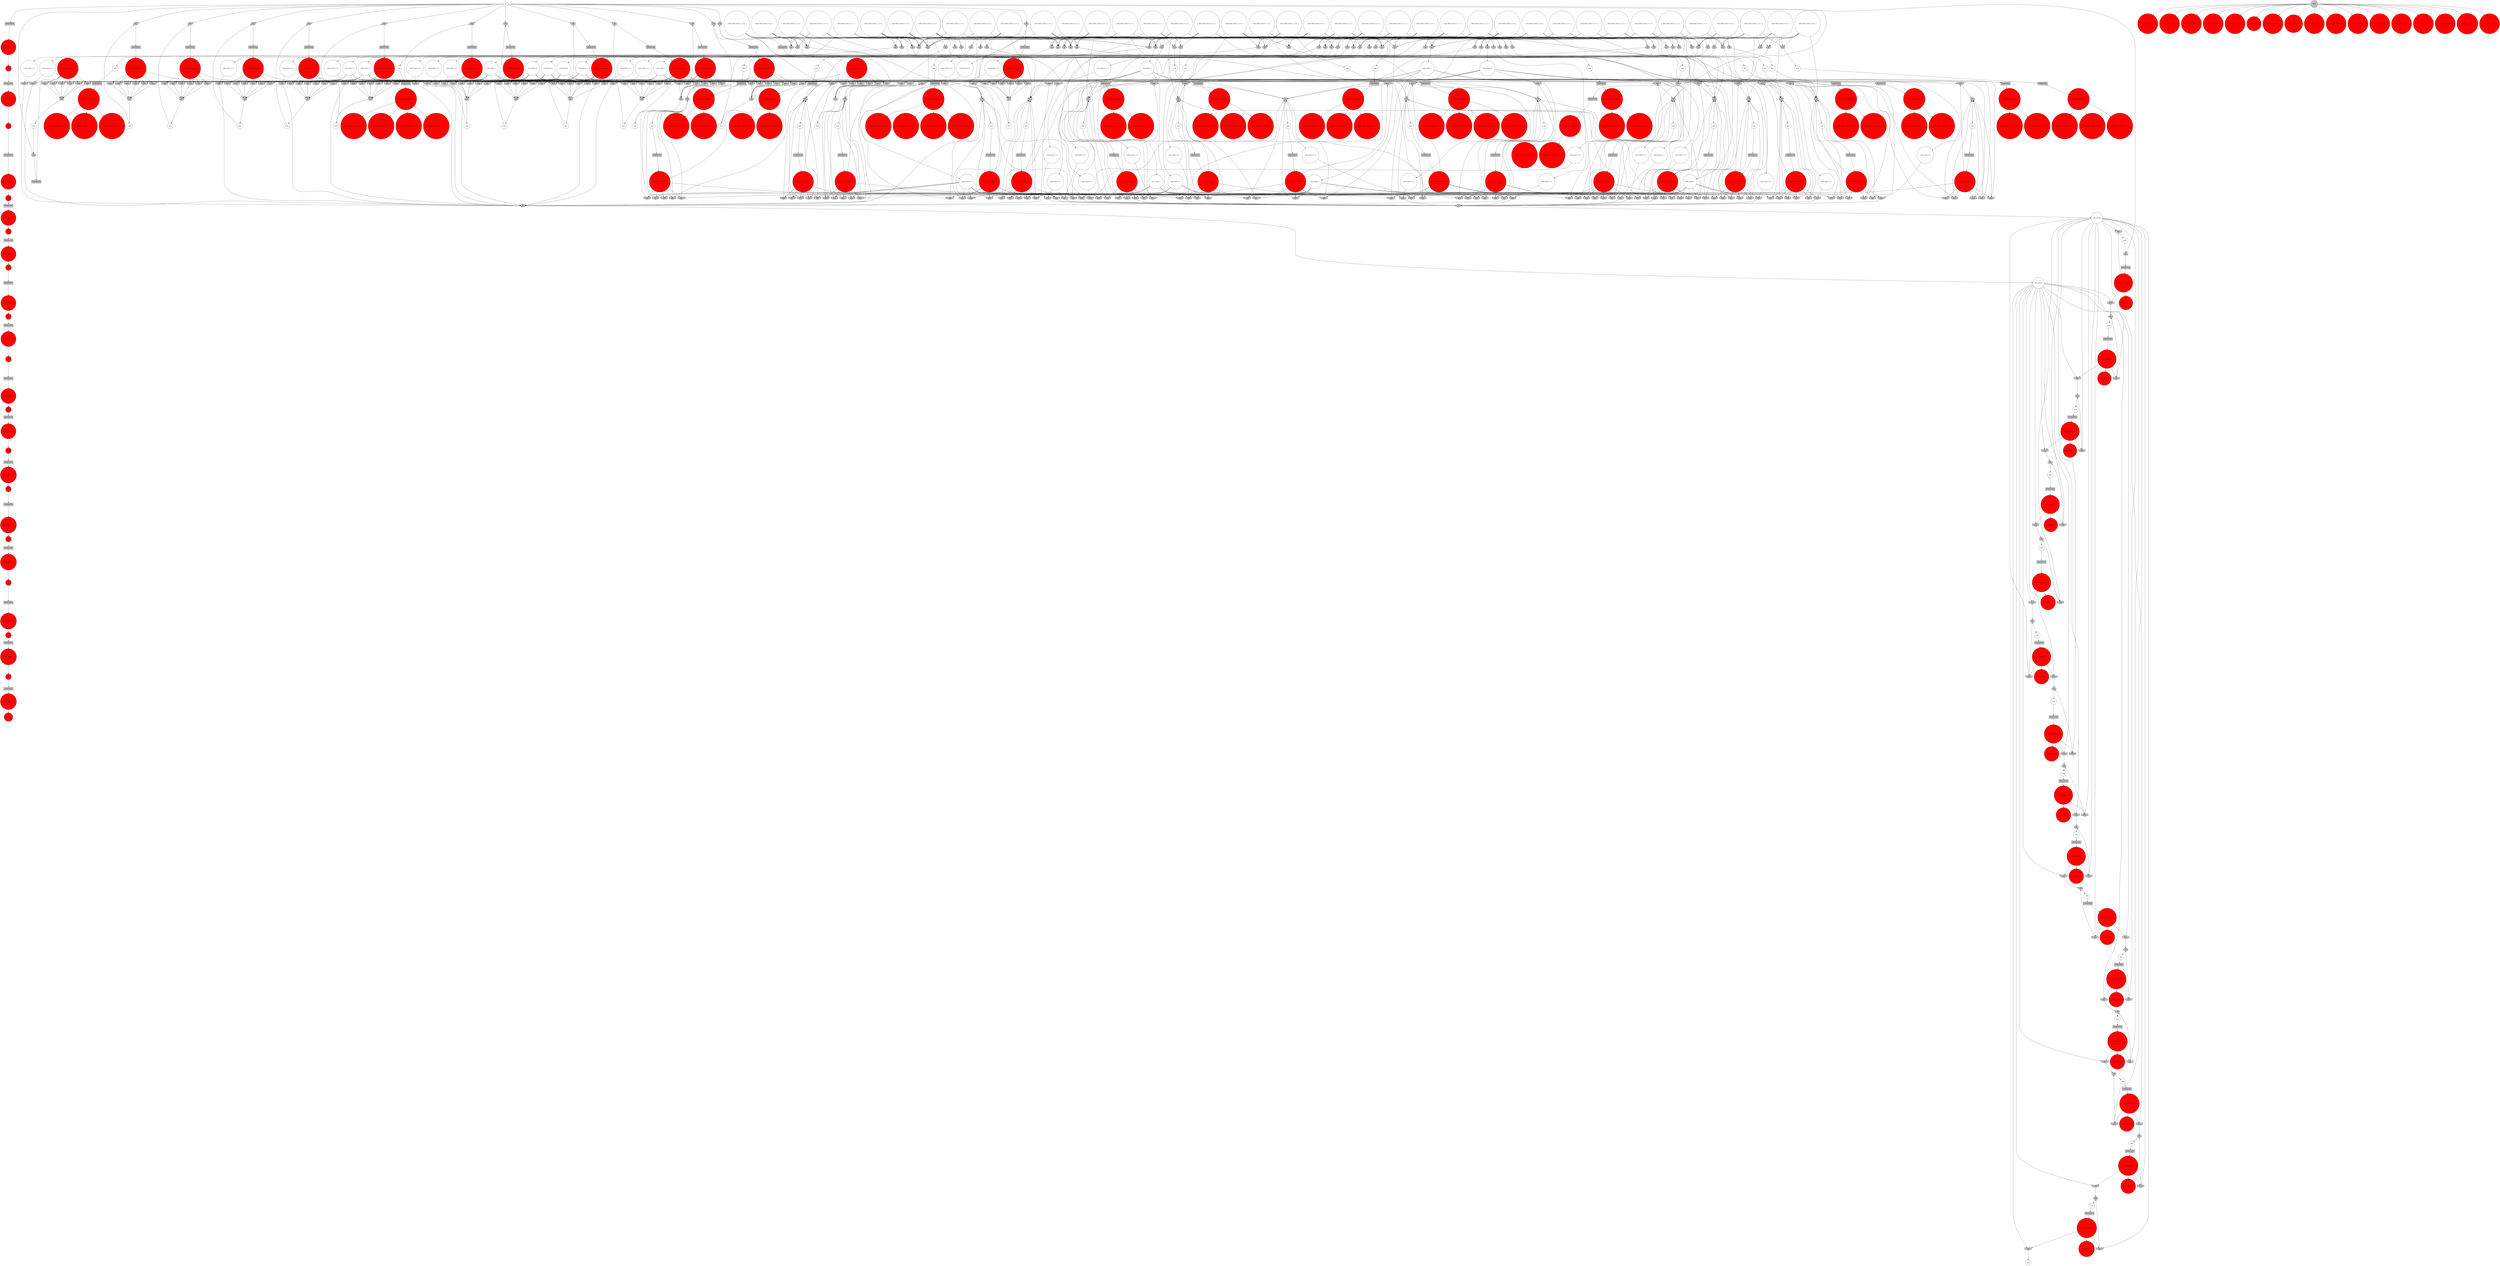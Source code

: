 digraph propNet
{
	"@581212e9"[shape=circle, style= filled, fillcolor=red, label="( true ( cell 3 3 pawn ) )"]; "@581212e9"->"@46978e24"; "@581212e9"->"@2e6ede78"; "@581212e9"->"@5636f88c"; "@581212e9"->"@73218274"; "@581212e9"->"@3f87a50b"; "@581212e9"->"@267b0b0b"; "@581212e9"->"@39a42605"; 
	"@52231cdb"[shape=circle, style= filled, fillcolor=white, label="( next_tmp9 5 )"]; "@52231cdb"->"@7e73b262"; "@52231cdb"->"@325ce05c"; "@52231cdb"->"@678da1f8"; "@52231cdb"->"@4743edda"; "@52231cdb"->"@5c7f914c"; "@52231cdb"->"@651e567e"; "@52231cdb"->"@78865c1d"; "@52231cdb"->"@27f8fa82"; "@52231cdb"->"@444f5973"; "@52231cdb"->"@4925d132"; "@52231cdb"->"@3fe84ec8"; "@52231cdb"->"@2750e7a"; 
	"@956ff8a"[shape=invhouse, style= filled, fillcolor=grey, label="AND"]; "@956ff8a"->"@7c0f6d9"; 
	"@517f3c5e"[shape=circle, style= filled, fillcolor=white, label="( next_tmp13 3 3 )"]; "@517f3c5e"->"@15e3752b"; 
	"@3ba0aaa8"[shape=circle, style= filled, fillcolor=red, label="( goal robot 1 )"]; 
	"@3a7049a6"[shape=circle, style= filled, fillcolor=red, label="( true ( cell 4 2 pawn ) )"]; "@3a7049a6"->"@41936a30"; "@3a7049a6"->"@6cd7d13e"; "@3a7049a6"->"@2050d5d"; "@3a7049a6"->"@6e96051d"; "@3a7049a6"->"@c7c0866"; "@3a7049a6"->"@5d791d43"; "@3a7049a6"->"@34b92c76"; 
	"@4444ba4f"[shape=ellipse, style= filled, fillcolor=grey, label="OR"]; "@4444ba4f"->"@7c23bb8c"; 
	"@228fc7ce"[shape=invhouse, style= filled, fillcolor=grey, label="AND"]; "@228fc7ce"->"@4444ba4f"; 
	"@27ca0d15"[shape=circle, style= filled, fillcolor=red, label="( true ( captures 2 ) )"]; "@27ca0d15"->"@57db052b"; "@27ca0d15"->"@6535b8e9"; "@27ca0d15"->"@3ed57fc7"; 
	"@25406d8e"[shape=box, style= filled, fillcolor=grey, label="TRANSITION"]; "@25406d8e"->"@5b452c7d"; 
	"@450fbc8"[shape=circle, style= filled, fillcolor=red, label="( true ( cell 3 2 pawn ) )"]; "@450fbc8"->"@53323184"; "@450fbc8"->"@110abafa"; "@450fbc8"->"@44af61a4"; "@450fbc8"->"@68b08682"; "@450fbc8"->"@13e7ea70"; "@450fbc8"->"@2b195c88"; "@450fbc8"->"@26d9ab87"; 
	"@7dc6092a"[shape=invhouse, style= filled, fillcolor=grey, label="AND"]; "@7dc6092a"->"@7b754c30"; 
	"@313bf34b"[shape=circle, style= filled, fillcolor=red, label="( legal robot ( move 5 1 4 3 ) )"]; 
	"@52ce3613"[shape=invhouse, style= filled, fillcolor=grey, label="AND"]; "@52ce3613"->"@7b754c30"; 
	"@b86cb11"[shape=invhouse, style= filled, fillcolor=grey, label="AND"]; "@b86cb11"->"@5ef29fce"; 
	"@101cd25f"[shape=invhouse, style= filled, fillcolor=grey, label="AND"]; "@101cd25f"->"@4444ba4f"; 
	"@9740b02"[shape=circle, style= filled, fillcolor=white, label="( next_tmp11 2 )"]; "@9740b02"->"@6f22c544"; "@9740b02"->"@5b713b5c"; "@9740b02"->"@75f9634"; "@9740b02"->"@1e8848b7"; "@9740b02"->"@53287296"; "@9740b02"->"@acaf0ac"; "@9740b02"->"@6a44619"; "@9740b02"->"@6f580ca"; "@9740b02"->"@5b926ff2"; "@9740b02"->"@16b556e4"; 
	"@6ea80fb1"[shape=circle, style= filled, fillcolor=white, label="( does robot ( move 5 2 3 1 ) )"]; "@6ea80fb1"->"@680054d6"; "@6ea80fb1"->"@6e25ea87"; "@6ea80fb1"->"@5e3b891"; "@6ea80fb1"->"@325bc91"; "@6ea80fb1"->"@39d111db"; "@6ea80fb1"->"@69284047"; "@6ea80fb1"->"@2341ce62"; "@6ea80fb1"->"@254272a8"; 
	"@2a4f5699"[shape=circle, style= filled, fillcolor=white, label="( next_tmp15 3 1 )"]; "@2a4f5699"->"@166d84c9"; 
	"@98fd639"[shape=ellipse, style= filled, fillcolor=grey, label="OR"]; "@98fd639"->"@4c4d2a8"; 
	"@48416524"[shape=invhouse, style= filled, fillcolor=grey, label="AND"]; "@48416524"->"@4ecdec9a"; 
	"@33597ad5"[shape=circle, style= filled, fillcolor=red, label="anon"]; "@33597ad5"->"@6211e63b"; 
	"@6788fb82"[shape=ellipse, style= filled, fillcolor=grey, label="OR"]; "@6788fb82"->"@523848e8"; 
	"@76fe48e4"[shape=ellipse, style= filled, fillcolor=grey, label="OR"]; "@76fe48e4"->"@3063adc4"; 
	"@8bdab3d"[shape=circle, style= filled, fillcolor=red, label="anon"]; "@8bdab3d"->"@63faa2ae"; 
	"@329e60d1"[shape=ellipse, style= filled, fillcolor=grey, label="OR"]; "@329e60d1"->"@3be6534d"; 
	"@b59d5ca"[shape=invhouse, style= filled, fillcolor=grey, label="AND"]; "@b59d5ca"->"@7b754c30"; 
	"@6ee7aa08"[shape=circle, style= filled, fillcolor=red, label="( true ( cell 5 3 blank ) )"]; "@6ee7aa08"->"@28ca239b"; "@6ee7aa08"->"@2b37d486"; "@6ee7aa08"->"@67af9356"; "@6ee7aa08"->"@6368bdf4"; "@6ee7aa08"->"@6f580ca"; "@6ee7aa08"->"@7b32aba9"; "@6ee7aa08"->"@224d4e00"; 
	"@75b42103"[shape=circle, style= filled, fillcolor=white, label="anon"]; "@75b42103"->"@4a28a15f"; 
	"@78214ca6"[shape=circle, style= filled, fillcolor=red, label="( true ( cell 2 1 knight ) )"]; "@78214ca6"->"@2aa9233d"; "@78214ca6"->"@7c713611"; "@78214ca6"->"@301f9d62"; 
	"@6ddbea21"[shape=invhouse, style= filled, fillcolor=grey, label="AND"]; "@6ddbea21"->"@5ef29fce"; 
	"@1f682d57"[shape=circle, style= filled, fillcolor=red, label="( legal robot ( move 3 1 1 2 ) )"]; 
	"@226f1597"[shape=circle, style= filled, fillcolor=red, label="( true ( step 11 ) )"]; "@226f1597"->"@8bdab3d"; 
	"@ad9be15"[shape=circle, style= filled, fillcolor=white, label="anon"]; "@ad9be15"->"@1e7a5697"; 
	"@94b53ea"[shape=circle, style= filled, fillcolor=white, label="init"]; "@94b53ea"->"@3839e07a"; "@94b53ea"->"@98fd639"; "@94b53ea"->"@401c88af"; "@94b53ea"->"@345384b9"; "@94b53ea"->"@572ea885"; "@94b53ea"->"@48d37b89"; "@94b53ea"->"@c8d310f"; "@94b53ea"->"@17c1fbff"; "@94b53ea"->"@40872e88"; "@94b53ea"->"@4dfa8391"; "@94b53ea"->"@1151ba0b"; "@94b53ea"->"@42393d16"; "@94b53ea"->"@30722c6a"; "@94b53ea"->"@79d3cc95"; "@94b53ea"->"@3bd99151"; "@94b53ea"->"@6b0003d0"; "@94b53ea"->"@44cb7477"; 
	"@7df311d7"[shape=circle, style= filled, fillcolor=red, label="( true ( cell 4 1 knight ) )"]; "@7df311d7"->"@170ea80a"; "@7df311d7"->"@2dabdbf2"; "@7df311d7"->"@778de6b9"; 
	"@7cd876c2"[shape=circle, style= filled, fillcolor=white, label="anon"]; "@7cd876c2"->"@2f6bafde"; 
	"@6eeb63cc"[shape=invhouse, style= filled, fillcolor=grey, label="AND"]; "@6eeb63cc"->"@7c0f6d9"; 
	"@542356"[shape=invhouse, style= filled, fillcolor=grey, label="AND"]; "@542356"->"@4444ba4f"; 
	"@5df2fec6"[shape=ellipse, style= filled, fillcolor=grey, label="OR"]; "@5df2fec6"->"@7c34a959"; 
	"@2341ce62"[shape=ellipse, style= filled, fillcolor=grey, label="OR"]; "@2341ce62"->"@35549603"; 
	"@65306276"[shape=ellipse, style= filled, fillcolor=grey, label="OR"]; "@65306276"->"@4b9064e0"; 
	"@36452f63"[shape=circle, style= filled, fillcolor=white, label="( next_tmp13 1 5 )"]; "@36452f63"->"@5714fe72"; 
	"@15ed4ab3"[shape=circle, style= filled, fillcolor=red, label="( legal robot ( move 1 3 2 1 ) )"]; 
	"@bd43cab"[shape=circle, style= filled, fillcolor=red, label="( legal robot ( move 1 1 3 2 ) )"]; 
	"@d717a05"[shape=box, style= filled, fillcolor=grey, label="TRANSITION"]; "@d717a05"->"@13dbf6de"; 
	"@3e59503b"[shape=circle, style= filled, fillcolor=white, label="( next_tmp15 2 2 )"]; "@3e59503b"->"@3bbd4b56"; 
	"@7c713611"[shape=circle, style= filled, fillcolor=red, label="( legal robot ( move 2 1 4 2 ) )"]; 
	"@33b61489"[shape=circle, style= filled, fillcolor=white, label="( next_tmp5 4 )"]; "@33b61489"->"@2e6ede78"; "@33b61489"->"@44aab8fd"; "@33b61489"->"@3fb1d84f"; "@33b61489"->"@2a99f941"; "@33b61489"->"@37bc2e0"; "@33b61489"->"@7a96cf9"; "@33b61489"->"@770440dd"; "@33b61489"->"@66b4c2ec"; "@33b61489"->"@2b195c88"; "@33b61489"->"@7606a33b"; "@33b61489"->"@2f804d20"; "@33b61489"->"@151d6c3a"; 
	"@30a24357"[shape=circle, style= filled, fillcolor=white, label="anon"]; "@30a24357"->"@572ea885"; 
	"@6d19ddb8"[shape=circle, style= filled, fillcolor=white, label="( does robot ( move 3 1 1 2 ) )"]; "@6d19ddb8"->"@362fb2ea"; "@6d19ddb8"->"@56a3a097"; "@6d19ddb8"->"@4a90431e"; "@6d19ddb8"->"@1628f867"; "@6d19ddb8"->"@708a538f"; "@6d19ddb8"->"@76fe48e4"; "@6d19ddb8"->"@7f3b97fd"; "@6d19ddb8"->"@59a27177"; 
	"@1e396fe6"[shape=ellipse, style= filled, fillcolor=grey, label="OR"]; "@1e396fe6"->"@4ce1748a"; 
	"@22240e82"[shape=circle, style= filled, fillcolor=white, label="( does robot ( move 3 3 5 2 ) )"]; "@22240e82"->"@56a3a097"; "@22240e82"->"@7854691e"; "@22240e82"->"@37dc3e47"; "@22240e82"->"@708a538f"; "@22240e82"->"@dee2400"; "@22240e82"->"@7d2ded01"; "@22240e82"->"@4158040a"; "@22240e82"->"@e9168f3"; 
	"@a35b0b9"[shape=box, style= filled, fillcolor=grey, label="TRANSITION"]; "@a35b0b9"->"@1d72e46d"; 
	"@336cfac0"[shape=circle, style= filled, fillcolor=red, label="( true ( step 3 ) )"]; "@336cfac0"->"@57a01ca7"; 
	"@5636f88c"[shape=invhouse, style= filled, fillcolor=grey, label="AND"]; "@5636f88c"->"@2b2cf90e"; 
	"@6664bc02"[shape=ellipse, style= filled, fillcolor=grey, label="OR"]; "@6664bc02"->"@5f735bd2"; 
	"@6fc75315"[shape=circle, style= filled, fillcolor=red, label="( true ( cell 4 3 blank ) )"]; "@6fc75315"->"@316d173d"; "@6fc75315"->"@4347154c"; "@6fc75315"->"@5b713b5c"; "@6fc75315"->"@45449c55"; "@6fc75315"->"@5bfb2122"; "@6fc75315"->"@fc9037f"; "@6fc75315"->"@2750e7a"; 
	"@12e68e49"[shape=invhouse, style= filled, fillcolor=grey, label="AND"]; "@12e68e49"->"@4a197acb"; 
	"@d330108"[shape=circle, style= filled, fillcolor=red, label="anon"]; "@d330108"->"@592c7196"; 
	"@7c39ae4c"[shape=invhouse, style= filled, fillcolor=grey, label="AND"]; "@7c39ae4c"->"@1e396fe6"; 
	"@3bf02645"[shape=circle, style= filled, fillcolor=red, label="( legal robot ( move 3 2 1 3 ) )"]; 
	"@4bc900b6"[shape=invhouse, style= filled, fillcolor=grey, label="AND"]; "@4bc900b6"->"@542b7684"; 
	"@3ddd64b7"[shape=ellipse, style= filled, fillcolor=grey, label="OR"]; "@3ddd64b7"->"@11ff4a1c"; 
	"@7e9870db"[shape=circle, style= filled, fillcolor=white, label="anon"]; "@7e9870db"->"@3fead226"; 
	"@7171ff47"[shape=circle, style= filled, fillcolor=white, label="anon"]; "@7171ff47"->"@287cf889"; 
	"@44252a68"[shape=invhouse, style= filled, fillcolor=grey, label="AND"]; "@44252a68"->"@6664bc02"; 
	"@66b4c2ec"[shape=invhouse, style= filled, fillcolor=grey, label="AND"]; "@66b4c2ec"->"@655a51c3"; 
	"@171393dd"[shape=invhouse, style= filled, fillcolor=grey, label="AND"]; "@171393dd"->"@673fcb2c"; 
	"@dee2400"[shape=ellipse, style= filled, fillcolor=grey, label="OR"]; "@dee2400"->"@d7d8325"; 
	"@317a8a02"[shape=box, style= filled, fillcolor=grey, label="TRANSITION"]; "@317a8a02"->"@6cf8421c"; 
	"@6a11c357"[shape=circle, style= filled, fillcolor=red, label="( true ( cell 5 3 knight ) )"]; "@6a11c357"->"@2242e18a"; "@6a11c357"->"@633fb34"; 
	"@e4bdddc"[shape=invhouse, style= filled, fillcolor=grey, label="AND"]; "@e4bdddc"->"@a0e6854"; 
	"@50fcf2c1"[shape=invhouse, style= filled, fillcolor=grey, label="AND"]; "@50fcf2c1"->"@267dae49"; 
	"@4ae0aad1"[shape=invhouse, style= filled, fillcolor=grey, label="AND"]; "@4ae0aad1"->"@655a51c3"; 
	"@5b713b5c"[shape=invhouse, style= filled, fillcolor=grey, label="AND"]; "@5b713b5c"->"@65e6cf27"; 
	"@20c683d2"[shape=circle, style= filled, fillcolor=white, label="( next_tmp13 3 4 )"]; "@20c683d2"->"@4347154c"; 
	"@540cc285"[shape=invhouse, style= filled, fillcolor=grey, label="AND"]; "@540cc285"->"@636130e"; 
	"@5bce80c9"[shape=box, style= filled, fillcolor=grey, label="TRANSITION"]; "@5bce80c9"->"@6baf3778"; 
	"@4444b7"[shape=circle, style= filled, fillcolor=red, label="( init ( cell 1 3 pawn ) )"]; 
	"@28ab34f2"[shape=circle, style= filled, fillcolor=white, label="( does robot ( move 4 3 5 1 ) )"]; "@28ab34f2"->"@65aa3774"; "@28ab34f2"->"@12c66b34"; "@28ab34f2"->"@37dc3e47"; "@28ab34f2"->"@117767e2"; "@28ab34f2"->"@65e6cf27"; "@28ab34f2"->"@39d111db"; "@28ab34f2"->"@69284047"; "@28ab34f2"->"@7d2ded01"; 
	"@3f32b643"[shape=circle, style= filled, fillcolor=white, label="( does robot ( move 2 1 1 3 ) )"]; "@3f32b643"->"@15ab7024"; "@3f32b643"->"@5c0bd9af"; "@3f32b643"->"@12979ef0"; "@3f32b643"->"@76fe48e4"; "@3f32b643"->"@74ced4e1"; "@3f32b643"->"@7f3b97fd"; "@3f32b643"->"@6d3aa183"; "@3f32b643"->"@4a197acb"; 
	"@6309acba"[shape=circle, style= filled, fillcolor=white, label="( does robot ( move 4 2 2 1 ) )"]; "@6309acba"->"@35c3cc65"; "@6309acba"->"@287cfb62"; "@6309acba"->"@41db8284"; "@6309acba"->"@7d441a6c"; "@6309acba"->"@4e61a12"; "@6309acba"->"@5ea9ded5"; "@6309acba"->"@39d111db"; "@6309acba"->"@69284047"; 
	"@1e8848b7"[shape=invhouse, style= filled, fillcolor=grey, label="AND"]; "@1e8848b7"->"@1628f867"; 
	"@166d84c9"[shape=invhouse, style= filled, fillcolor=grey, label="AND"]; "@166d84c9"->"@7caa999"; 
	"@1d981b6a"[shape=circle, style= filled, fillcolor=red, label="( true ( step 14 ) )"]; "@1d981b6a"->"@27cd7b6d"; 
	"@6368bdf4"[shape=invhouse, style= filled, fillcolor=grey, label="AND"]; "@6368bdf4"->"@65306276"; 
	"@6d4d9023"[shape=circle, style= filled, fillcolor=white, label="( does robot ( move 4 3 3 1 ) )"]; "@6d4d9023"->"@680054d6"; "@6d4d9023"->"@5e3b891"; "@6d4d9023"->"@65e6cf27"; "@6d4d9023"->"@325bc91"; "@6d4d9023"->"@39d111db"; "@6d4d9023"->"@69284047"; "@6d4d9023"->"@2341ce62"; "@6d4d9023"->"@254272a8"; 
	"@70ecceab"[shape=circle, style= filled, fillcolor=red, label="( legal robot ( move 1 2 3 3 ) )"]; 
	"@530f9eb9"[shape=circle, style= filled, fillcolor=white, label="anon"]; "@530f9eb9"->"@17c1fbff"; 
	"@44aab8fd"[shape=invhouse, style= filled, fillcolor=grey, label="AND"]; "@44aab8fd"->"@6664bc02"; 
	"@65fe1135"[shape=circle, style= filled, fillcolor=red, label="( true ( captures 1 ) )"]; "@65fe1135"->"@6b2739b8"; "@65fe1135"->"@71513654"; "@65fe1135"->"@3ba0aaa8"; 
	"@73d8c610"[shape=box, style= filled, fillcolor=grey, label="TRANSITION"]; "@73d8c610"->"@450fbc8"; 
	"@6c48d3e2"[shape=invhouse, style= filled, fillcolor=grey, label="AND"]; "@6c48d3e2"->"@675cfa96"; 
	"@2c3ba12f"[shape=invhouse, style= filled, fillcolor=grey, label="AND"]; "@2c3ba12f"->"@6ae9e439"; 
	"@6baf3778"[shape=circle, style= filled, fillcolor=red, label="( true ( cell 5 2 pawn ) )"]; "@6baf3778"->"@540cc285"; "@6baf3778"->"@4c7e6fdf"; "@6baf3778"->"@770440dd"; "@6baf3778"->"@78f0943d"; "@6baf3778"->"@7a51858e"; "@6baf3778"->"@26f7dbdd"; "@6baf3778"->"@bd95e13"; 
	"@8dc66b6"[shape=invhouse, style= filled, fillcolor=grey, label="AND"]; "@8dc66b6"->"@2d969ab0"; 
	"@12c66b34"[shape=ellipse, style= filled, fillcolor=grey, label="OR"]; "@12c66b34"->"@20a82c8d"; 
	"@31689ae1"[shape=circle, style= filled, fillcolor=white, label="anon"]; "@31689ae1"->"@345384b9"; 
	"@5ca99bc"[shape=box, style= filled, fillcolor=grey, label="TRANSITION"]; "@5ca99bc"->"@5123fa9f"; 
	"@4a030114"[shape=invhouse, style= filled, fillcolor=grey, label="AND"]; "@4a030114"->"@390e0bfd"; 
	"@5bc40d46"[shape=invhouse, style= filled, fillcolor=grey, label="AND"]; "@5bc40d46"->"@e9168f3"; 
	"@1b0ac43d"[shape=invhouse, style= filled, fillcolor=grey, label="AND"]; "@1b0ac43d"->"@5df2fec6"; 
	"@189945c1"[shape=invhouse, style= filled, fillcolor=grey, label="AND"]; "@189945c1"->"@6664bc02"; 
	"@30722c6a"[shape=ellipse, style= filled, fillcolor=grey, label="OR"]; "@30722c6a"->"@5f11cdd6"; 
	"@6228f841"[shape=invhouse, style= filled, fillcolor=grey, label="AND"]; "@6228f841"->"@7caa999"; 
	"@2f6bafde"[shape=box, style= filled, fillcolor=grey, label="TRANSITION"]; "@2f6bafde"->"@185623a7"; 
	"@6dc16e49"[shape=circle, style= filled, fillcolor=white, label="( next_tmp13 2 5 )"]; "@6dc16e49"->"@762e825b"; 
	"@d33eaa9"[shape=circle, style= filled, fillcolor=white, label="anon"]; "@d33eaa9"->"@45ce659e"; 
	"@21e0051e"[shape=circle, style= filled, fillcolor=red, label="anon"]; "@21e0051e"->"@70eb427d"; 
	"@2aa9233d"[shape=circle, style= filled, fillcolor=red, label="( legal robot ( move 2 1 3 3 ) )"]; 
	"@36fa3bb0"[shape=circle, style= filled, fillcolor=white, label="anon"]; "@36fa3bb0"->"@24d95700"; 
	"@12979ef0"[shape=ellipse, style= filled, fillcolor=grey, label="OR"]; "@12979ef0"->"@2043a819"; 
	"@401c88af"[shape=ellipse, style= filled, fillcolor=grey, label="OR"]; "@401c88af"->"@5bce80c9"; 
	"@675cfa96"[shape=ellipse, style= filled, fillcolor=grey, label="OR"]; "@675cfa96"->"@947c2de"; 
	"@2d7586b4"[shape=circle, style= filled, fillcolor=white, label="( next_tmp13 1 3 )"]; "@2d7586b4"->"@510afb13"; 
	"@224d4e00"[shape=invhouse, style= filled, fillcolor=grey, label="AND"]; "@224d4e00"->"@65306276"; 
	"@3c82940f"[shape=ellipse, style= filled, fillcolor=grey, label="OR"]; "@3c82940f"->"@20c683d2"; 
	"@677060fa"[shape=circle, style= filled, fillcolor=red, label="( true ( cell 5 2 blank ) )"]; "@677060fa"->"@775a4cde"; "@677060fa"->"@762e825b"; "@677060fa"->"@2c1ec049"; "@677060fa"->"@15126b00"; "@677060fa"->"@761257ea"; "@677060fa"->"@7c53af50"; "@677060fa"->"@2b3b488"; 
	"@2721cc66"[shape=circle, style= filled, fillcolor=white, label="( next_tmp15 3 4 )"]; "@2721cc66"->"@775b8754"; 
	"@39871e0e"[shape=circle, style= filled, fillcolor=red, label="( true ( captures 4 ) )"]; "@39871e0e"->"@5b88e86b"; "@39871e0e"->"@10e9445b"; "@39871e0e"->"@4564ff87"; 
	"@e009f5f"[shape=circle, style= filled, fillcolor=white, label="( next_tmp7 3 )"]; "@e009f5f"->"@4d5af470"; "@e009f5f"->"@e7f2eb9"; "@e009f5f"->"@3d2d38ad"; "@e009f5f"->"@44af61a4"; "@e009f5f"->"@16df0f4f"; "@e009f5f"->"@33cbcffe"; "@e009f5f"->"@6eeb63cc"; "@e009f5f"->"@34b92c76"; "@e009f5f"->"@7a51858e"; "@e009f5f"->"@203af413"; 
	"@5ef29fce"[shape=ellipse, style= filled, fillcolor=grey, label="OR"]; "@5ef29fce"->"@ad9be15"; 
	"@3f06078b"[shape=box, style= filled, fillcolor=grey, label="TRANSITION"]; "@3f06078b"->"@6ee7aa08"; 
	"@15e3752b"[shape=invhouse, style= filled, fillcolor=grey, label="AND"]; "@15e3752b"->"@7b754c30"; 
	"@50136664"[shape=invhouse, style= filled, fillcolor=grey, label="AND"]; "@50136664"->"@1e396fe6"; 
	"@45d08940"[shape=circle, style= filled, fillcolor=red, label="( legal robot ( move 3 1 4 3 ) )"]; 
	"@35b9f7df"[shape=invhouse, style= filled, fillcolor=grey, label="AND"]; "@35b9f7df"->"@7b754c30"; 
	"@10c3dd25"[shape=circle, style= filled, fillcolor=red, label="anon"]; "@10c3dd25"->"@559617a8"; 
	"@6fc23fb6"[shape=circle, style= filled, fillcolor=red, label="( true ( step 12 ) )"]; "@6fc23fb6"->"@1f205328"; 
	"@63781bf1"[shape=circle, style= filled, fillcolor=red, label="( legal robot ( move 1 2 3 1 ) )"]; 
	"@102bdf72"[shape=circle, style= filled, fillcolor=red, label="( goal robot 75 )"]; 
	"@1e7a5697"[shape=box, style= filled, fillcolor=grey, label="TRANSITION"]; "@1e7a5697"->"@d91c428"; 
	"@40211960"[shape=circle, style= filled, fillcolor=red, label="terminal"]; 
	"@5ed68cb5"[shape=invhouse, style= filled, fillcolor=grey, label="AND"]; "@5ed68cb5"->"@6139406a"; 
	"@3255c9e3"[shape=circle, style= filled, fillcolor=white, label="anon"]; "@3255c9e3"->"@2e14f5bf"; 
	"@69284047"[shape=ellipse, style= filled, fillcolor=grey, label="OR"]; "@69284047"->"@51942b40"; 
	"@7d68e09a"[shape=circle, style= filled, fillcolor=red, label="( init ( cell 2 2 pawn ) )"]; 
	"@247d03c0"[shape=circle, style= filled, fillcolor=red, label="( goal robot 29 )"]; 
	"@51040d1"[shape=invhouse, style= filled, fillcolor=grey, label="AND"]; "@51040d1"->"@6cf31db2"; 
	"@15b769b2"[shape=ellipse, style= filled, fillcolor=grey, label="OR"]; "@15b769b2"->"@3c7c3041"; 
	"@53d329f7"[shape=circle, style= filled, fillcolor=white, label="( does robot ( move 2 2 4 1 ) )"]; "@53d329f7"->"@2d22c2bd"; "@53d329f7"->"@542b7684"; "@53d329f7"->"@3b0933e7"; "@53d329f7"->"@39d111db"; "@53d329f7"->"@69284047"; "@53d329f7"->"@f5a7d7f"; "@53d329f7"->"@82d195a"; "@53d329f7"->"@34df5a9d"; 
	"@6e25ea87"[shape=ellipse, style= filled, fillcolor=grey, label="OR"]; "@6e25ea87"->"@7b487d8f"; 
	"@782a286a"[shape=ellipse, style= filled, fillcolor=grey, label="OR"]; "@782a286a"->"@17c384c8"; 
	"@3a163442"[shape=circle, style= filled, fillcolor=white, label="anon"]; "@3a163442"->"@4ae546eb"; 
	"@63660b56"[shape=invhouse, style= filled, fillcolor=grey, label="AND"]; "@63660b56"->"@6664bc02"; 
	"@7bd93bff"[shape=circle, style= filled, fillcolor=red, label="( legal robot ( move 4 3 3 1 ) )"]; 
	"@5d4e5a43"[shape=ellipse, style= filled, fillcolor=grey, label="OR"]; "@5d4e5a43"->"@43081490"; 
	"@47c5eafc"[shape=circle, style= filled, fillcolor=white, label="( next_tmp15 3 2 )"]; "@47c5eafc"->"@66420f8b"; 
	"@761257ea"[shape=invhouse, style= filled, fillcolor=grey, label="AND"]; "@761257ea"->"@6e25ea87"; 
	"@6455b768"[shape=invhouse, style= filled, fillcolor=grey, label="AND"]; "@6455b768"->"@6ae9e439"; 
	"@267dae49"[shape=ellipse, style= filled, fillcolor=grey, label="OR"]; "@267dae49"->"@53d4e5d"; 
	"@492cf02a"[shape=invhouse, style= filled, fillcolor=grey, label="AND"]; "@492cf02a"->"@7d441a6c"; 
	"@1559bb0c"[shape=circle, style= filled, fillcolor=red, label="( goal robot 45 )"]; 
	"@7d15a969"[shape=circle, style= filled, fillcolor=white, label="( does robot ( move 2 3 4 2 ) )"]; "@7d15a969"->"@1f820aed"; "@7d15a969"->"@7edeaabc"; "@7d15a969"->"@2d22c2bd"; "@7d15a969"->"@56a3a097"; "@7d15a969"->"@7dba6f28"; "@7d15a969"->"@708a538f"; "@7d15a969"->"@7be3be5a"; "@7d15a969"->"@34df5a9d"; 
	"@6535b8e9"[shape=invhouse, style= filled, fillcolor=grey, label="AND"]; "@6535b8e9"->"@28767975"; 
	"@28985b4c"[shape=box, style= filled, fillcolor=grey, label="TRANSITION"]; "@28985b4c"->"@1048e2ff"; 
	"@15931c47"[shape=circle, style= filled, fillcolor=white, label="anon"]; "@15931c47"->"@4dfa8391"; 
	"@71cae322"[shape=box, style= filled, fillcolor=grey, label="TRANSITION"]; "@71cae322"->"@1f9dbb5e"; 
	"@3c7c3041"[shape=circle, style= filled, fillcolor=white, label="anon"]; "@3c7c3041"->"@48d37b89"; 
	"@395e81c0"[shape=invhouse, style= filled, fillcolor=grey, label="AND"]; "@395e81c0"->"@15b769b2"; 
	"@4f27bc58"[shape=invhouse, style= filled, fillcolor=grey, label="AND"]; "@4f27bc58"->"@76e41277"; 
	"@1fb7482a"[shape=box, style= filled, fillcolor=grey, label="TRANSITION"]; "@1fb7482a"->"@581212e9"; 
	"@267ebd5d"[shape=circle, style= filled, fillcolor=red, label="( true ( cell 1 3 pawn ) )"]; "@267ebd5d"->"@8736dd3"; "@267ebd5d"->"@233a4b09"; "@267ebd5d"->"@631f760a"; "@267ebd5d"->"@2a99f941"; "@267ebd5d"->"@166d84c9"; "@267ebd5d"->"@2d08ec88"; "@267ebd5d"->"@1b0ac43d"; 
	"@1365e36d"[shape=circle, style= filled, fillcolor=white, label="anon"]; "@1365e36d"->"@42393d16"; 
	"@4158040a"[shape=ellipse, style= filled, fillcolor=grey, label="OR"]; "@4158040a"->"@79714e09"; 
	"@2afda72a"[shape=circle, style= filled, fillcolor=red, label="( goal robot 7 )"]; 
	"@5ae9fa73"[shape=circle, style= filled, fillcolor=red, label="( legal robot ( move 2 2 4 3 ) )"]; 
	"@197c4cbd"[shape=invhouse, style= filled, fillcolor=grey, label="AND"]; "@197c4cbd"->"@45813f99"; 
	"@760b454d"[shape=circle, style= filled, fillcolor=white, label="anon"]; "@760b454d"->"@4fa2e041"; 
	"@2c73728"[shape=circle, style= filled, fillcolor=red, label="( true ( cell 3 2 knight ) )"]; "@2c73728"->"@bfddec9"; "@2c73728"->"@3bf02645"; "@2c73728"->"@2d2217da"; "@2c73728"->"@64eac235"; 
	"@dd5b524"[shape=circle, style= filled, fillcolor=white, label="( does robot ( move 4 1 5 3 ) )"]; "@dd5b524"->"@104edbb"; "@dd5b524"->"@732ec880"; "@dd5b524"->"@673fcb2c"; "@dd5b524"->"@5c0bd9af"; "@dd5b524"->"@12979ef0"; "@dd5b524"->"@37dc3e47"; "@dd5b524"->"@6788fb82"; "@dd5b524"->"@7d2ded01"; 
	"@7df47d77"[shape=ellipse, style= filled, fillcolor=grey, label="OR"]; "@7df47d77"->"@3e59503b"; 
	"@78721257"[shape=invhouse, style= filled, fillcolor=grey, label="AND"]; "@78721257"->"@4444ba4f"; 
	"@7b32aba9"[shape=invhouse, style= filled, fillcolor=grey, label="AND"]; "@7b32aba9"->"@65306276"; 
	"@2068d09d"[shape=circle, style= filled, fillcolor=white, label="( next_tmp15 1 1 )"]; "@2068d09d"->"@67be43d3"; 
	"@5baeceb"[shape=circle, style= filled, fillcolor=red, label="( legal robot ( move 3 3 1 2 ) )"]; 
	"@541a7482"[shape=ellipse, style= filled, fillcolor=grey, label="OR"]; "@541a7482"->"@14d72df1"; 
	"@a0e6854"[shape=ellipse, style= filled, fillcolor=grey, label="OR"]; "@a0e6854"->"@37e367f4"; 
	"@2a73d9a2"[shape=circle, style= filled, fillcolor=white, label="( does robot ( move 2 3 1 1 ) )"]; "@2a73d9a2"->"@1f820aed"; "@2a73d9a2"->"@44a2786"; "@2a73d9a2"->"@782a286a"; "@2a73d9a2"->"@76fe48e4"; "@2a73d9a2"->"@801d664"; "@2a73d9a2"->"@7f3b97fd"; "@2a73d9a2"->"@39d111db"; "@2a73d9a2"->"@69284047"; 
	"@1a18dc13"[shape=invhouse, style= filled, fillcolor=grey, label="AND"]; "@1a18dc13"->"@267dae49"; 
	"@4ccca363"[shape=invhouse, style= filled, fillcolor=grey, label="AND"]; "@4ccca363"->"@4a197acb"; 
	"@1628f867"[shape=ellipse, style= filled, fillcolor=grey, label="OR"]; "@1628f867"->"@5bcc3d8e"; 
	"@71008045"[shape=invhouse, style= filled, fillcolor=grey, label="AND"]; "@71008045"->"@542b7684"; 
	"@30d091c0"[shape=invhouse, style= filled, fillcolor=grey, label="AND"]; "@30d091c0"->"@4c2d6108"; 
	"@4ae546eb"[shape=box, style= filled, fillcolor=grey, label="TRANSITION"]; "@4ae546eb"->"@5c982f37"; 
	"@6ad11e8c"[shape=invhouse, style= filled, fillcolor=grey, label="AND"]; "@6ad11e8c"->"@7b754c30"; 
	"@6b9881ac"[shape=circle, style= filled, fillcolor=red, label="( true ( cell 2 3 pawn ) )"]; "@6b9881ac"->"@6ec66173"; "@6b9881ac"->"@2ea64162"; "@6b9881ac"->"@63629cde"; "@6b9881ac"->"@66420f8b"; "@6b9881ac"->"@395e81c0"; "@6b9881ac"->"@4b0bfb1a"; "@6b9881ac"->"@7606a33b"; 
	"@325bc91"[shape=ellipse, style= filled, fillcolor=grey, label="OR"]; "@325bc91"->"@227ed534"; 
	"@4925d132"[shape=invhouse, style= filled, fillcolor=grey, label="AND"]; "@4925d132"->"@3ddd64b7"; 
	"@7a51858e"[shape=invhouse, style= filled, fillcolor=grey, label="AND"]; "@7a51858e"->"@636130e"; 
	"@678da1f8"[shape=invhouse, style= filled, fillcolor=grey, label="AND"]; "@678da1f8"->"@e9168f3"; 
	"@9e00bf3"[shape=box, style= filled, fillcolor=grey, label="TRANSITION"]; "@9e00bf3"->"@27e9c5f6"; 
	"@11ff4a1c"[shape=circle, style= filled, fillcolor=white, label="anon"]; "@11ff4a1c"->"@d9f20e5"; 
	"@6cd7d13e"[shape=invhouse, style= filled, fillcolor=grey, label="AND"]; "@6cd7d13e"->"@6f00a552"; 
	"@4347154c"[shape=invhouse, style= filled, fillcolor=grey, label="AND"]; "@4347154c"->"@7b754c30"; 
	"@45449c55"[shape=invhouse, style= filled, fillcolor=grey, label="AND"]; "@45449c55"->"@65e6cf27"; 
	"@770bc0c7"[shape=circle, style= filled, fillcolor=white, label="( does robot ( move 4 1 2 2 ) )"]; "@770bc0c7"->"@35c3cc65"; "@770bc0c7"->"@673fcb2c"; "@770bc0c7"->"@56a3a097"; "@770bc0c7"->"@287cfb62"; "@770bc0c7"->"@708a538f"; "@770bc0c7"->"@7df47d77"; "@770bc0c7"->"@329e60d1"; "@770bc0c7"->"@6c257f04"; 
	"@85321a8"[shape=circle, style= filled, fillcolor=white, label="( does robot ( move 1 1 2 3 ) )"]; "@85321a8"->"@35c3cc65"; "@85321a8"->"@6d258461"; "@85321a8"->"@287cfb62"; "@85321a8"->"@5c0bd9af"; "@85321a8"->"@12979ef0"; "@85321a8"->"@6139406a"; "@85321a8"->"@1467b37d"; "@85321a8"->"@3ebe6c82"; 
	"@59ac4002"[shape=circle, style= filled, fillcolor=red, label="anon"]; "@59ac4002"->"@52693b35"; 
	"@48d3031b"[shape=invhouse, style= filled, fillcolor=grey, label="AND"]; "@48d3031b"->"@76e41277"; 
	"@7fbdb173"[shape=circle, style= filled, fillcolor=red, label="( true ( captures 6 ) )"]; "@7fbdb173"->"@4e571efd"; "@7fbdb173"->"@542a7fe3"; "@7fbdb173"->"@b86cb11"; 
	"@f86a0bd"[shape=box, style= filled, fillcolor=grey, label="TRANSITION"]; "@f86a0bd"->"@6a11c357"; 
	"@296a3a9c"[shape=circle, style= filled, fillcolor=white, label="( next_tmp9 3 )"]; "@296a3a9c"->"@fe33c37"; "@296a3a9c"->"@4bc900b6"; "@296a3a9c"->"@775a4cde"; "@296a3a9c"->"@3cb5c294"; "@296a3a9c"->"@6368bdf4"; "@296a3a9c"->"@1e0b9770"; "@296a3a9c"->"@776a6b20"; "@296a3a9c"->"@78721257"; "@296a3a9c"->"@18134e5d"; "@296a3a9c"->"@fc9037f"; "@296a3a9c"->"@4815828f"; "@296a3a9c"->"@4773ccf2"; 
	"@15ab7024"[shape=ellipse, style= filled, fillcolor=grey, label="OR"]; "@15ab7024"->"@2a4f5699"; 
	"@2569539b"[shape=ellipse, style= filled, fillcolor=grey, label="OR"]; "@2569539b"->"@25eff84d"; 
	"@313239d8"[shape=invhouse, style= filled, fillcolor=grey, label="AND"]; "@313239d8"->"@e6702f4"; 
	"@7b543c23"[shape=invhouse, style= filled, fillcolor=grey, label="AND"]; "@7b543c23"->"@7c0f6d9"; 
	"@5c0bd9af"[shape=ellipse, style= filled, fillcolor=grey, label="OR"]; "@5c0bd9af"->"@e009f5f"; 
	"@16df0f4f"[shape=invhouse, style= filled, fillcolor=grey, label="AND"]; "@16df0f4f"->"@76e41277"; 
	"@11fa739a"[shape=circle, style= filled, fillcolor=white, label="( does robot ( move 2 2 4 3 ) )"]; "@11fa739a"->"@2d22c2bd"; "@11fa739a"->"@542b7684"; "@11fa739a"->"@2a379529"; "@11fa739a"->"@5c0bd9af"; "@11fa739a"->"@12979ef0"; "@11fa739a"->"@26ba04e9"; "@11fa739a"->"@3c82940f"; "@11fa739a"->"@34df5a9d"; 
	"@4815828f"[shape=invhouse, style= filled, fillcolor=grey, label="AND"]; "@4815828f"->"@1f820aed"; 
	"@46e73024"[shape=box, style= filled, fillcolor=grey, label="TRANSITION"]; "@46e73024"->"@226f1597"; 
	"@36c41ba3"[shape=circle, style= filled, fillcolor=red, label="( goal robot 54 )"]; 
	"@32bde0d6"[shape=ellipse, style= filled, fillcolor=grey, label="OR"]; "@32bde0d6"->"@4ff41ba0"; 
	"@1e1d8d1"[shape=invhouse, style= filled, fillcolor=grey, label="AND"]; "@1e1d8d1"->"@4ecdec9a"; 
	"@287cfb62"[shape=ellipse, style= filled, fillcolor=grey, label="OR"]; "@287cfb62"->"@255bf3b2"; 
	"@7c24d3f1"[shape=invhouse, style= filled, fillcolor=grey, label="AND"]; "@7c24d3f1"->"@4a197acb"; 
	"@5873ad23"[shape=circle, style= filled, fillcolor=red, label="( true ( cell 2 1 pawn ) )"]; "@5873ad23"->"@4d5af470"; "@5873ad23"->"@593bf558"; "@5873ad23"->"@313239d8"; "@5873ad23"->"@540fd7eb"; "@5873ad23"->"@37bc2e0"; "@5873ad23"->"@3a54bfd8"; "@5873ad23"->"@4dce53ad"; 
	"@42393d16"[shape=ellipse, style= filled, fillcolor=grey, label="OR"]; "@42393d16"->"@39e2cdaa"; 
	"@52693b35"[shape=box, style= filled, fillcolor=grey, label="TRANSITION"]; "@52693b35"->"@1d981b6a"; 
	"@801d664"[shape=ellipse, style= filled, fillcolor=grey, label="OR"]; "@801d664"->"@30a24357"; 
	"@4ecccb6e"[shape=circle, style= filled, fillcolor=white, label="anon"]; "@4ecccb6e"->"@9e0cd5d"; 
	"@49c450f6"[shape=invhouse, style= filled, fillcolor=grey, label="AND"]; "@49c450f6"->"@99af075"; 
	"@44cb7477"[shape=ellipse, style= filled, fillcolor=grey, label="OR"]; "@44cb7477"->"@716a2ac"; 
	"@41c47be6"[shape=circle, style= filled, fillcolor=white, label="( does robot ( move 1 2 3 1 ) )"]; "@41c47be6"->"@3ddd64b7"; "@41c47be6"->"@680054d6"; "@41c47be6"->"@5e3b891"; "@41c47be6"->"@325bc91"; "@41c47be6"->"@39d111db"; "@41c47be6"->"@69284047"; "@41c47be6"->"@2341ce62"; "@41c47be6"->"@254272a8"; 
	"@604043dd"[shape=circle, style= filled, fillcolor=red, label="( true ( cell 2 3 blank ) )"]; "@604043dd"->"@6f22c544"; "@604043dd"->"@58d9a418"; "@604043dd"->"@27a811c"; "@604043dd"->"@14c6f844"; "@604043dd"->"@4815828f"; "@604043dd"->"@444f5973"; "@604043dd"->"@52ce3613"; 
	"@73218274"[shape=invhouse, style= filled, fillcolor=grey, label="AND"]; "@73218274"->"@2b2cf90e"; 
	"@2d08ec88"[shape=invhouse, style= filled, fillcolor=grey, label="AND"]; "@2d08ec88"->"@5df2fec6"; 
	"@3ed57fc7"[shape=circle, style= filled, fillcolor=red, label="( goal robot 3 )"]; 
	"@481cff51"[shape=circle, style= filled, fillcolor=white, label="anon"]; "@481cff51"->"@401c88af"; 
	"@7f3b97fd"[shape=ellipse, style= filled, fillcolor=grey, label="OR"]; "@7f3b97fd"->"@2177a44d"; 
	"@34df5a9d"[shape=ellipse, style= filled, fillcolor=grey, label="OR"]; "@34df5a9d"->"@33b61489"; 
	"@fe33c37"[shape=invhouse, style= filled, fillcolor=grey, label="AND"]; "@fe33c37"->"@7d441a6c"; 
	"@2177a44d"[shape=circle, style= filled, fillcolor=white, label="( next_tmp9 1 )"]; "@2177a44d"->"@316d173d"; "@2177a44d"->"@4ccca363"; "@2177a44d"->"@53573e7c"; "@2177a44d"->"@15126b00"; "@2177a44d"->"@2b37d486"; "@2177a44d"->"@27a811c"; "@2177a44d"->"@742199b"; "@2177a44d"->"@3a72eb9d"; "@2177a44d"->"@7429d88"; "@2177a44d"->"@492cf02a"; "@2177a44d"->"@2bd0d3e3"; "@2177a44d"->"@51040d1"; 
	"@325ce05c"[shape=invhouse, style= filled, fillcolor=grey, label="AND"]; "@325ce05c"->"@6cf31db2"; 
	"@572ea885"[shape=ellipse, style= filled, fillcolor=grey, label="OR"]; "@572ea885"->"@4e30f43f"; 
	"@3d57438b"[shape=circle, style= filled, fillcolor=red, label="( true ( cell 5 3 pawn ) )"]; "@3d57438b"->"@3fb1d84f"; "@3d57438b"->"@1e1d8d1"; "@3d57438b"->"@5629409d"; "@3d57438b"->"@78a8a37d"; "@3d57438b"->"@48416524"; "@3d57438b"->"@37101d13"; "@3d57438b"->"@28c540"; 
	"@5cbd608"[shape=circle, style= filled, fillcolor=red, label="( true ( captures 14 ) )"]; "@5cbd608"->"@53d6ba07"; "@5cbd608"->"@197c4cbd"; "@5cbd608"->"@7c31c1ef"; 
	"@5629409d"[shape=invhouse, style= filled, fillcolor=grey, label="AND"]; "@5629409d"->"@4ecdec9a"; 
	"@255bf3b2"[shape=circle, style= filled, fillcolor=white, label="( next_tmp5 2 )"]; "@255bf3b2"->"@50fcf2c1"; "@255bf3b2"->"@1e1d8d1"; "@255bf3b2"->"@956ff8a"; "@255bf3b2"->"@5636f88c"; "@255bf3b2"->"@2d08ec88"; "@255bf3b2"->"@68b08682"; "@255bf3b2"->"@6e96051d"; "@255bf3b2"->"@48d3031b"; "@255bf3b2"->"@189945c1"; "@255bf3b2"->"@3e469529"; "@255bf3b2"->"@e4bdddc"; "@255bf3b2"->"@26f7dbdd"; 
	"@cf2e88f"[shape=circle, style= filled, fillcolor=white, label="anon"]; "@cf2e88f"->"@c8d310f"; 
	"@3da390b3"[shape=circle, style= filled, fillcolor=red, label="( true ( cell 1 2 pawn ) )"]; "@3da390b3"->"@9bea2fb"; "@3da390b3"->"@44aab8fd"; "@3da390b3"->"@6f5cec63"; "@3da390b3"->"@e7f2eb9"; "@3da390b3"->"@63660b56"; "@3da390b3"->"@44252a68"; "@3da390b3"->"@189945c1"; 
	"@7a96cf9"[shape=invhouse, style= filled, fillcolor=grey, label="AND"]; "@7a96cf9"->"@1e396fe6"; 
	"@14c6f844"[shape=invhouse, style= filled, fillcolor=grey, label="AND"]; "@14c6f844"->"@1f820aed"; 
	"@2e43a9ef"[shape=circle, style= filled, fillcolor=white, label="( does robot ( move 2 1 3 3 ) )"]; "@2e43a9ef"->"@541a7482"; "@2e43a9ef"->"@3ce8b3f7"; "@2e43a9ef"->"@5e3b891"; "@2e43a9ef"->"@5c0bd9af"; "@2e43a9ef"->"@12979ef0"; "@2e43a9ef"->"@325bc91"; "@2e43a9ef"->"@4e38854"; "@2e43a9ef"->"@4a197acb"; 
	"@63b1b7c6"[shape=box, style= filled, fillcolor=grey, label="TRANSITION"]; "@63b1b7c6"->"@39871e0e"; 
	"@2b3b488"[shape=invhouse, style= filled, fillcolor=grey, label="AND"]; "@2b3b488"->"@6e25ea87"; 
	"@764b7b33"[shape=circle, style= filled, fillcolor=white, label="( does robot ( move 1 3 2 1 ) )"]; "@764b7b33"->"@4444ba4f"; "@764b7b33"->"@35c3cc65"; "@764b7b33"->"@287cfb62"; "@764b7b33"->"@41db8284"; "@764b7b33"->"@4e61a12"; "@764b7b33"->"@5ea9ded5"; "@764b7b33"->"@39d111db"; "@764b7b33"->"@69284047"; 
	"@6a55c240"[shape=circle, style= filled, fillcolor=white, label="( does robot ( move 4 1 3 3 ) )"]; "@6a55c240"->"@541a7482"; "@6a55c240"->"@673fcb2c"; "@6a55c240"->"@3ce8b3f7"; "@6a55c240"->"@5e3b891"; "@6a55c240"->"@5c0bd9af"; "@6a55c240"->"@12979ef0"; "@6a55c240"->"@325bc91"; "@6a55c240"->"@4e38854"; 
	"@78f7d83d"[shape=invhouse, style= filled, fillcolor=grey, label="AND"]; "@78f7d83d"->"@32bde0d6"; 
	"@65cc2c78"[shape=invhouse, style= filled, fillcolor=grey, label="AND"]; "@65cc2c78"->"@267dae49"; 
	"@758b3c70"[shape=circle, style= filled, fillcolor=white, label="( next_tmp13 2 1 )"]; "@758b3c70"->"@35b9f7df"; 
	"@763503e7"[shape=box, style= filled, fillcolor=grey, label="TRANSITION"]; "@763503e7"->"@63eea5be"; 
	"@78865c1d"[shape=invhouse, style= filled, fillcolor=grey, label="AND"]; "@78865c1d"->"@4a197acb"; 
	"@234d1b08"[shape=circle, style= filled, fillcolor=red, label="( true ( cell 5 1 blank ) )"]; "@234d1b08"->"@78f7d83d"; "@234d1b08"->"@4ccac95"; "@234d1b08"->"@1e0b9770"; "@234d1b08"->"@7429d88"; "@234d1b08"->"@6a44619"; "@234d1b08"->"@5714fe72"; "@234d1b08"->"@5f6aee90"; 
	"@7c31c1ef"[shape=invhouse, style= filled, fillcolor=grey, label="AND"]; "@7c31c1ef"->"@41efda6e"; 
	"@776a6b20"[shape=invhouse, style= filled, fillcolor=grey, label="AND"]; "@776a6b20"->"@3ddd64b7"; 
	"@85f515"[shape=invhouse, style= filled, fillcolor=grey, label="AND"]; "@85f515"->"@1628f867"; 
	"@7c23bb8c"[shape=circle, style= filled, fillcolor=white, label="anon"]; "@7c23bb8c"->"@406c5ca2"; 
	"@843249a"[shape=circle, style= filled, fillcolor=white, label="( does robot ( move 4 3 2 2 ) )"]; "@843249a"->"@35c3cc65"; "@843249a"->"@56a3a097"; "@843249a"->"@287cfb62"; "@843249a"->"@708a538f"; "@843249a"->"@65e6cf27"; "@843249a"->"@7df47d77"; "@843249a"->"@329e60d1"; "@843249a"->"@6c257f04"; 
	"@27f80b13"[shape=box, style= filled, fillcolor=grey, label="TRANSITION"]; "@27f80b13"->"@604043dd"; 
	"@58bd92cd"[shape=circle, style= filled, fillcolor=red, label="anon"]; "@58bd92cd"->"@2413b53e"; 
	"@4d95e9c4"[shape=circle, style= filled, fillcolor=white, label="( does robot ( move 5 1 4 3 ) )"]; "@4d95e9c4"->"@32bde0d6"; "@4d95e9c4"->"@2d22c2bd"; "@4d95e9c4"->"@2a379529"; "@4d95e9c4"->"@5c0bd9af"; "@4d95e9c4"->"@12979ef0"; "@4d95e9c4"->"@26ba04e9"; "@4d95e9c4"->"@3c82940f"; "@4d95e9c4"->"@34df5a9d"; 
	"@53d6ba07"[shape=circle, style= filled, fillcolor=red, label="( goal robot 100 )"]; 
	"@732ec880"[shape=ellipse, style= filled, fillcolor=grey, label="OR"]; "@732ec880"->"@46d8694"; 
	"@1c121308"[shape=circle, style= filled, fillcolor=red, label="( legal robot ( move 3 1 5 2 ) )"]; 
	"@49a01676"[shape=circle, style= filled, fillcolor=white, label="( next_tmp9 2 )"]; "@49a01676"->"@44e6097c"; "@49a01676"->"@4ccac95"; "@49a01676"->"@38a12487"; "@49a01676"->"@45449c55"; "@49a01676"->"@5f6af31"; "@49a01676"->"@23e9436c"; "@49a01676"->"@2f2379f2"; "@49a01676"->"@67af9356"; "@49a01676"->"@47cbf51f"; "@49a01676"->"@5ed68cb5"; "@49a01676"->"@2b3b488"; "@49a01676"->"@101cd25f"; 
	"@bfddec9"[shape=circle, style= filled, fillcolor=red, label="( legal robot ( move 3 2 5 1 ) )"]; 
	"@68546d88"[shape=circle, style= filled, fillcolor=white, label="( does robot ( move 5 3 4 1 ) )"]; "@68546d88"->"@2d22c2bd"; "@68546d88"->"@3b0933e7"; "@68546d88"->"@39d111db"; "@68546d88"->"@69284047"; "@68546d88"->"@f5a7d7f"; "@68546d88"->"@65306276"; "@68546d88"->"@82d195a"; "@68546d88"->"@34df5a9d"; 
	"@559d4cdb"[shape=circle, style= filled, fillcolor=red, label="( true ( captures 11 ) )"]; "@559d4cdb"->"@238df8e2"; "@559d4cdb"->"@8dc66b6"; "@559d4cdb"->"@536d8b4e"; 
	"@2b2cf90e"[shape=ellipse, style= filled, fillcolor=grey, label="OR"]; "@2b2cf90e"->"@15931c47"; 
	"@3098fb0b"[shape=circle, style= filled, fillcolor=red, label="( legal robot ( move 4 3 2 2 ) )"]; 
	"@c8d310f"[shape=ellipse, style= filled, fillcolor=grey, label="OR"]; "@c8d310f"->"@7aae3ed7"; 
	"@1b7e4b0b"[shape=circle, style= filled, fillcolor=red, label="( true ( cell 3 3 knight ) )"]; "@1b7e4b0b"->"@4caba4fd"; "@1b7e4b0b"->"@5baeceb"; "@1b7e4b0b"->"@2b4ffed7"; "@1b7e4b0b"->"@7a7b48e0"; 
	"@11b2084f"[shape=circle, style= filled, fillcolor=red, label="( true ( captures 8 ) )"]; "@11b2084f"->"@4e8e3a30"; "@11b2084f"->"@6455b768"; "@11b2084f"->"@49c450f6"; 
	"@4b9064e0"[shape=circle, style= filled, fillcolor=white, label="anon"]; "@4b9064e0"->"@3f06078b"; 
	"@5b452c7d"[shape=circle, style= filled, fillcolor=red, label="( true ( cell 5 1 knight ) )"]; "@5b452c7d"->"@52f265fb"; "@5b452c7d"->"@313bf34b"; 
	"@4b0bfb1a"[shape=invhouse, style= filled, fillcolor=grey, label="AND"]; "@4b0bfb1a"->"@15b769b2"; 
	"@3a72eb9d"[shape=invhouse, style= filled, fillcolor=grey, label="AND"]; "@3a72eb9d"->"@673fcb2c"; 
	"@35e376fb"[shape=invhouse, style= filled, fillcolor=grey, label="AND"]; "@35e376fb"->"@542b7684"; 
	"@24a0ff23"[shape=box, style= filled, fillcolor=grey, label="TRANSITION"]; "@24a0ff23"->"@7fbdb173"; 
	"@7aae3ed7"[shape=box, style= filled, fillcolor=grey, label="TRANSITION"]; "@7aae3ed7"->"@5873ad23"; 
	"@77787f9b"[shape=circle, style= filled, fillcolor=white, label="anon"]; "@77787f9b"->"@30722c6a"; 
	"@593bf558"[shape=invhouse, style= filled, fillcolor=grey, label="AND"]; "@593bf558"->"@e6702f4"; 
	"@4a90431e"[shape=ellipse, style= filled, fillcolor=grey, label="OR"]; "@4a90431e"->"@45268cd0"; 
	"@3fe2b3f"[shape=circle, style= filled, fillcolor=white, label="( does robot ( move 3 1 5 2 ) )"]; "@3fe2b3f"->"@56a3a097"; "@3fe2b3f"->"@1628f867"; "@3fe2b3f"->"@7854691e"; "@3fe2b3f"->"@37dc3e47"; "@3fe2b3f"->"@708a538f"; "@3fe2b3f"->"@dee2400"; "@3fe2b3f"->"@7d2ded01"; "@3fe2b3f"->"@4158040a"; 
	"@63eea5be"[shape=circle, style= filled, fillcolor=red, label="( true ( cell 1 1 pawn ) )"]; "@63eea5be"->"@4ae0aad1"; "@63eea5be"->"@67be43d3"; "@63eea5be"->"@3d2d38ad"; "@63eea5be"->"@66b4c2ec"; "@63eea5be"->"@f1397b9"; "@63eea5be"->"@3e469529"; "@63eea5be"->"@12fa8880"; 
	"@36c71d5a"[shape=circle, style= filled, fillcolor=white, label="( does robot ( move 2 3 3 1 ) )"]; "@36c71d5a"->"@1f820aed"; "@36c71d5a"->"@680054d6"; "@36c71d5a"->"@5e3b891"; "@36c71d5a"->"@325bc91"; "@36c71d5a"->"@39d111db"; "@36c71d5a"->"@69284047"; "@36c71d5a"->"@2341ce62"; "@36c71d5a"->"@254272a8"; 
	"@74ced4e1"[shape=ellipse, style= filled, fillcolor=grey, label="OR"]; "@74ced4e1"->"@36fa3bb0"; 
	"@64ae8431"[shape=circle, style= filled, fillcolor=red, label="( init ( cell 5 1 pawn ) )"]; 
	"@de24f4f"[shape=box, style= filled, fillcolor=grey, label="TRANSITION"]; "@de24f4f"->"@31c7141c"; 
	"@82d195a"[shape=ellipse, style= filled, fillcolor=grey, label="OR"]; "@82d195a"->"@48db67e7"; 
	"@44a2786"[shape=ellipse, style= filled, fillcolor=grey, label="OR"]; "@44a2786"->"@2068d09d"; 
	"@2d969ab0"[shape=ellipse, style= filled, fillcolor=grey, label="OR"]; "@2d969ab0"->"@7a85b031"; 
	"@52f265fb"[shape=circle, style= filled, fillcolor=red, label="( legal robot ( move 5 1 3 2 ) )"]; 
	"@1f205328"[shape=circle, style= filled, fillcolor=red, label="anon"]; "@1f205328"->"@1501e528"; 
	"@39be5e01"[shape=circle, style= filled, fillcolor=red, label="( true ( cell 5 1 pawn ) )"]; "@39be5e01"->"@508178be"; "@39be5e01"->"@17defd7e"; "@39be5e01"->"@16df0f4f"; "@39be5e01"->"@358311fc"; "@39be5e01"->"@48d3031b"; "@39be5e01"->"@4f27bc58"; "@39be5e01"->"@2f804d20"; 
	"@27faec72"[shape=invhouse, style= filled, fillcolor=grey, label="AND"]; "@27faec72"->"@7d441a6c"; 
	"@363bec9c"[shape=circle, style= filled, fillcolor=white, label="( does robot ( move 3 2 5 1 ) )"]; "@363bec9c"->"@6cf31db2"; "@363bec9c"->"@65aa3774"; "@363bec9c"->"@12c66b34"; "@363bec9c"->"@37dc3e47"; "@363bec9c"->"@117767e2"; "@363bec9c"->"@39d111db"; "@363bec9c"->"@69284047"; "@363bec9c"->"@7d2ded01"; 
	"@16c39a55"[shape=invhouse, style= filled, fillcolor=grey, label="AND"]; "@16c39a55"->"@7b754c30"; 
	"@3dbb01dd"[shape=invhouse, style= filled, fillcolor=grey, label="AND"]; "@3dbb01dd"->"@99af075"; 
	"@49ee29b8"[shape=circle, style= filled, fillcolor=red, label="( init ( cell 1 2 pawn ) )"]; 
	"@570add96"[shape=circle, style= filled, fillcolor=white, label="( does robot ( move 4 2 2 3 ) )"]; "@570add96"->"@35c3cc65"; "@570add96"->"@6d258461"; "@570add96"->"@287cfb62"; "@570add96"->"@7d441a6c"; "@570add96"->"@5c0bd9af"; "@570add96"->"@12979ef0"; "@570add96"->"@1467b37d"; "@570add96"->"@3ebe6c82"; 
	"@2e6ede78"[shape=invhouse, style= filled, fillcolor=grey, label="AND"]; "@2e6ede78"->"@2b2cf90e"; 
	"@238df8e2"[shape=invhouse, style= filled, fillcolor=grey, label="AND"]; "@238df8e2"->"@4c2d6108"; 
	"@d9f20e5"[shape=box, style= filled, fillcolor=grey, label="TRANSITION"]; "@d9f20e5"->"@44406d07"; 
	"@41db8284"[shape=ellipse, style= filled, fillcolor=grey, label="OR"]; "@41db8284"->"@3255c9e3"; 
	"@2050d5d"[shape=invhouse, style= filled, fillcolor=grey, label="AND"]; "@2050d5d"->"@7caa999"; 
	"@1e0b9770"[shape=invhouse, style= filled, fillcolor=grey, label="AND"]; "@1e0b9770"->"@32bde0d6"; 
	"@4958b2cc"[shape=invhouse, style= filled, fillcolor=grey, label="AND"]; "@4958b2cc"->"@7d441a6c"; 
	"@2dabdbf2"[shape=circle, style= filled, fillcolor=red, label="( legal robot ( move 4 1 3 3 ) )"]; 
	"@71a67848"[shape=circle, style= filled, fillcolor=red, label="( init ( cell 4 1 pawn ) )"]; 
	"@7caa999"[shape=ellipse, style= filled, fillcolor=grey, label="OR"]; "@7caa999"->"@a447fce"; 
	"@7e76b2bd"[shape=circle, style= filled, fillcolor=white, label="( does robot ( move 5 3 3 2 ) )"]; "@7e76b2bd"->"@4b730404"; "@7e76b2bd"->"@56a3a097"; "@7e76b2bd"->"@5e3b891"; "@7e76b2bd"->"@708a538f"; "@7e76b2bd"->"@325bc91"; "@7e76b2bd"->"@1bf2509c"; "@7e76b2bd"->"@49a52b21"; "@7e76b2bd"->"@65306276"; 
	"@27a811c"[shape=invhouse, style= filled, fillcolor=grey, label="AND"]; "@27a811c"->"@1f820aed"; 
	"@1151ba0b"[shape=ellipse, style= filled, fillcolor=grey, label="OR"]; "@1151ba0b"->"@27cfddcd"; 
	"@4b9ac7f5"[shape=circle, style= filled, fillcolor=red, label="( true ( step 9 ) )"]; "@4b9ac7f5"->"@8c230e9"; 
	"@f607640"[shape=circle, style= filled, fillcolor=red, label="( legal robot ( move 2 3 4 2 ) )"]; 
	"@778de6b9"[shape=circle, style= filled, fillcolor=red, label="( legal robot ( move 4 1 2 2 ) )"]; 
	"@3833089c"[shape=box, style= filled, fillcolor=grey, label="TRANSITION"]; "@3833089c"->"@24a519a2"; 
	"@4a197acb"[shape=ellipse, style= filled, fillcolor=grey, label="OR"]; "@4a197acb"->"@4ecccb6e"; 
	"@559617a8"[shape=box, style= filled, fillcolor=grey, label="TRANSITION"]; "@559617a8"->"@2daa5cdb"; 
	"@f5a7d7f"[shape=ellipse, style= filled, fillcolor=grey, label="OR"]; "@f5a7d7f"->"@7de524b8"; 
	"@51dd22a2"[shape=circle, style= filled, fillcolor=white, label="next_tmp18"]; "@51dd22a2"->"@1722b2a6"; "@51dd22a2"->"@57db052b"; "@51dd22a2"->"@30d091c0"; "@51dd22a2"->"@7c31c1ef"; "@51dd22a2"->"@bc14528"; "@51dd22a2"->"@343f9b18"; "@51dd22a2"->"@2c3ba12f"; "@51dd22a2"->"@6ddbea21"; "@51dd22a2"->"@8dc66b6"; "@51dd22a2"->"@542a7fe3"; "@51dd22a2"->"@4aa15c60"; "@51dd22a2"->"@4564ff87"; "@51dd22a2"->"@49c450f6"; "@51dd22a2"->"@71513654"; "@51dd22a2"->"@72962f8b"; 
	"@1c80a031"[shape=circle, style= filled, fillcolor=red, label="( true ( step 4 ) )"]; "@1c80a031"->"@d330108"; 
	"@6dc1e2f1"[shape=circle, style= filled, fillcolor=white, label="( next_tmp15 1 3 )"]; "@6dc1e2f1"->"@6228f841"; 
	"@233a4b09"[shape=invhouse, style= filled, fillcolor=grey, label="AND"]; "@233a4b09"->"@5df2fec6"; 
	"@3b0933e7"[shape=ellipse, style= filled, fillcolor=grey, label="OR"]; "@3b0933e7"->"@592ea0f8"; 
	"@13e7ea70"[shape=invhouse, style= filled, fillcolor=grey, label="AND"]; "@13e7ea70"->"@3b74574d"; 
	"@7b487d8f"[shape=circle, style= filled, fillcolor=white, label="anon"]; "@7b487d8f"->"@74d55c96"; 
	"@4e38854"[shape=ellipse, style= filled, fillcolor=grey, label="OR"]; "@4e38854"->"@760b454d"; 
	"@181e0e53"[shape=circle, style= filled, fillcolor=white, label="( does robot ( move 1 2 3 3 ) )"]; "@181e0e53"->"@3ddd64b7"; "@181e0e53"->"@541a7482"; "@181e0e53"->"@3ce8b3f7"; "@181e0e53"->"@5e3b891"; "@181e0e53"->"@5c0bd9af"; "@181e0e53"->"@12979ef0"; "@181e0e53"->"@325bc91"; "@181e0e53"->"@4e38854"; 
	"@2f804d20"[shape=invhouse, style= filled, fillcolor=grey, label="AND"]; "@2f804d20"->"@76e41277"; 
	"@2750e7a"[shape=invhouse, style= filled, fillcolor=grey, label="AND"]; "@2750e7a"->"@65e6cf27"; 
	"@260e8c6f"[shape=invhouse, style= filled, fillcolor=grey, label="AND"]; "@260e8c6f"->"@7b754c30"; 
	"@67be43d3"[shape=invhouse, style= filled, fillcolor=grey, label="AND"]; "@67be43d3"->"@7caa999"; 
	"@71b4f80d"[shape=circle, style= filled, fillcolor=red, label="( legal robot ( move 3 1 2 3 ) )"]; 
	"@2a379529"[shape=ellipse, style= filled, fillcolor=grey, label="OR"]; "@2a379529"->"@2721cc66"; 
	"@651e567e"[shape=invhouse, style= filled, fillcolor=grey, label="AND"]; "@651e567e"->"@542b7684"; 
	"@4e61a12"[shape=ellipse, style= filled, fillcolor=grey, label="OR"]; "@4e61a12"->"@1eb99641"; 
	"@655a5675"[shape=box, style= filled, fillcolor=grey, label="TRANSITION"]; "@655a5675"->"@27ca0d15"; 
	"@2b37d486"[shape=invhouse, style= filled, fillcolor=grey, label="AND"]; "@2b37d486"->"@65306276"; 
	"@418a4019"[shape=circle, style= filled, fillcolor=white, label="( next_tmp15 2 3 )"]; "@418a4019"->"@26d9ab87"; 
	"@7c34a959"[shape=circle, style= filled, fillcolor=white, label="anon"]; "@7c34a959"->"@1151ba0b"; 
	"@37bc2e0"[shape=invhouse, style= filled, fillcolor=grey, label="AND"]; "@37bc2e0"->"@e6702f4"; 
	"@4dfa8391"[shape=ellipse, style= filled, fillcolor=grey, label="OR"]; "@4dfa8391"->"@1fb7482a"; 
	"@8c96c01"[shape=circle, style= filled, fillcolor=white, label="anon"]; "@8c96c01"->"@44cb7477"; 
	"@3330fadd"[shape=circle, style= filled, fillcolor=red, label="( true ( captures 12 ) )"]; "@3330fadd"->"@6c48d3e2"; "@3330fadd"->"@30d091c0"; "@3330fadd"->"@102bdf72"; 
	"@5a5f31b0"[shape=box, style= filled, fillcolor=grey, label="TRANSITION"]; "@5a5f31b0"->"@234d1b08"; 
	"@3bd99151"[shape=ellipse, style= filled, fillcolor=grey, label="OR"]; "@3bd99151"->"@5ca99bc"; 
	"@acaf0ac"[shape=invhouse, style= filled, fillcolor=grey, label="AND"]; "@acaf0ac"->"@4a197acb"; 
	"@49a52b21"[shape=ellipse, style= filled, fillcolor=grey, label="OR"]; "@49a52b21"->"@7ab2a94c"; 
	"@5fa3045a"[shape=invhouse, style= filled, fillcolor=grey, label="AND"]; "@5fa3045a"->"@6139406a"; 
	"@133b7b68"[shape=box, style= filled, fillcolor=grey, label="TRANSITION"]; "@133b7b68"->"@7df311d7"; 
	"@5179202b"[shape=circle, style= filled, fillcolor=white, label="( does robot ( move 3 3 2 1 ) )"]; "@5179202b"->"@35c3cc65"; "@5179202b"->"@287cfb62"; "@5179202b"->"@41db8284"; "@5179202b"->"@4e61a12"; "@5179202b"->"@5ea9ded5"; "@5179202b"->"@39d111db"; "@5179202b"->"@69284047"; "@5179202b"->"@e9168f3"; 
	"@53323184"[shape=invhouse, style= filled, fillcolor=grey, label="AND"]; "@53323184"->"@3b74574d"; 
	"@65aa3774"[shape=ellipse, style= filled, fillcolor=grey, label="OR"]; "@65aa3774"->"@a1ed4d1"; 
	"@477e1c51"[shape=ellipse, style= filled, fillcolor=grey, label="OR"]; "@477e1c51"->"@28752e82"; 
	"@3d6989d8"[shape=invhouse, style= filled, fillcolor=grey, label="AND"]; "@3d6989d8"->"@1e396fe6"; 
	"@2daa5cdb"[shape=circle, style= filled, fillcolor=red, label="( true ( step 6 ) )"]; "@2daa5cdb"->"@33597ad5"; 
	"@6e96051d"[shape=invhouse, style= filled, fillcolor=grey, label="AND"]; "@6e96051d"->"@6f00a552"; 
	"@3e173b55"[shape=circle, style= filled, fillcolor=white, label="( does robot ( move 3 1 4 3 ) )"]; "@3e173b55"->"@2d22c2bd"; "@3e173b55"->"@1628f867"; "@3e173b55"->"@2a379529"; "@3e173b55"->"@5c0bd9af"; "@3e173b55"->"@12979ef0"; "@3e173b55"->"@26ba04e9"; "@3e173b55"->"@3c82940f"; "@3e173b55"->"@34df5a9d"; 
	"@64caa8e8"[shape=circle, style= filled, fillcolor=red, label="( true ( step 5 ) )"]; "@64caa8e8"->"@10c3dd25"; 
	"@bc14528"[shape=invhouse, style= filled, fillcolor=grey, label="AND"]; "@bc14528"->"@8c96c01"; 
	"@25eff84d"[shape=circle, style= filled, fillcolor=white, label="anon"]; "@25eff84d"->"@655a5675"; 
	"@3bbd4b56"[shape=invhouse, style= filled, fillcolor=grey, label="AND"]; "@3bbd4b56"->"@7caa999"; 
	"@e6702f4"[shape=ellipse, style= filled, fillcolor=grey, label="OR"]; "@e6702f4"->"@cf2e88f"; 
	"@4d182ef0"[shape=circle, style= filled, fillcolor=white, label="( does robot ( move 3 2 5 3 ) )"]; "@4d182ef0"->"@6cf31db2"; "@4d182ef0"->"@104edbb"; "@4d182ef0"->"@732ec880"; "@4d182ef0"->"@5c0bd9af"; "@4d182ef0"->"@12979ef0"; "@4d182ef0"->"@37dc3e47"; "@4d182ef0"->"@6788fb82"; "@4d182ef0"->"@7d2ded01"; 
	"@1b209640"[shape=circle, style= filled, fillcolor=white, label="anon"]; "@1b209640"->"@784f7228"; 
	"@2b6a702b"[shape=circle, style= filled, fillcolor=red, label="( true ( step 15 ) )"]; "@2b6a702b"->"@40211960"; 
	"@78daafc0"[shape=invhouse, style= filled, fillcolor=grey, label="AND"]; "@78daafc0"->"@a0e6854"; 
	"@24a7d709"[shape=box, style= filled, fillcolor=grey, label="TRANSITION"]; "@24a7d709"->"@4bdc2e72"; 
	"@2a99f941"[shape=invhouse, style= filled, fillcolor=grey, label="AND"]; "@2a99f941"->"@5df2fec6"; 
	"@542a7fe3"[shape=invhouse, style= filled, fillcolor=grey, label="AND"]; "@542a7fe3"->"@477e1c51"; 
	"@27e9c5f6"[shape=circle, style= filled, fillcolor=red, label="( true ( cell 3 1 blank ) )"]; "@27e9c5f6"->"@1e8848b7"; "@27e9c5f6"->"@53573e7c"; "@27e9c5f6"->"@2f2379f2"; "@27e9c5f6"->"@510afb13"; "@27e9c5f6"->"@1dbab563"; "@27e9c5f6"->"@85f515"; "@27e9c5f6"->"@3fe84ec8"; 
	"@947c2de"[shape=circle, style= filled, fillcolor=white, label="anon"]; "@947c2de"->"@52fc275f"; 
	"@7a200513"[shape=circle, style= filled, fillcolor=white, label="anon"]; "@7a200513"->"@d717a05"; 
	"@5714fe72"[shape=invhouse, style= filled, fillcolor=grey, label="AND"]; "@5714fe72"->"@7b754c30"; 
	"@5b926ff2"[shape=invhouse, style= filled, fillcolor=grey, label="AND"]; "@5b926ff2"->"@6139406a"; 
	"@24a519a2"[shape=circle, style= filled, fillcolor=red, label="( true ( step 2 ) )"]; "@24a519a2"->"@21e0051e"; 
	"@7a85b031"[shape=circle, style= filled, fillcolor=white, label="anon"]; "@7a85b031"->"@5225dca"; 
	"@459fd42d"[shape=box, style= filled, fillcolor=grey, label="TRANSITION"]; "@459fd42d"->"@7843f53"; 
	"@59f31dd3"[shape=invhouse, style= filled, fillcolor=grey, label="AND"]; "@59f31dd3"->"@a0e6854"; 
	"@542b7684"[shape=ellipse, style= filled, fillcolor=grey, label="OR"]; "@542b7684"->"@7171ff47"; 
	"@51942b40"[shape=circle, style= filled, fillcolor=white, label="( next_tmp7 1 )"]; "@51942b40"->"@8736dd3"; "@51942b40"->"@6cd7d13e"; "@51942b40"->"@35677c16"; "@51942b40"->"@78a8a37d"; "@51942b40"->"@540cc285"; "@51942b40"->"@44252a68"; "@51942b40"->"@13e7ea70"; "@51942b40"->"@4b0bfb1a"; "@51942b40"->"@3f87a50b"; "@51942b40"->"@6f89fe1e"; 
	"@54308395"[shape=box, style= filled, fillcolor=grey, label="TRANSITION"]; "@54308395"->"@36189ddf"; 
	"@d91c428"[shape=circle, style= filled, fillcolor=red, label="( true ( captures 7 ) )"]; "@d91c428"->"@6ddbea21"; "@d91c428"->"@3dbb01dd"; "@d91c428"->"@247d03c0"; 
	"@c7c0866"[shape=invhouse, style= filled, fillcolor=grey, label="AND"]; "@c7c0866"->"@6f00a552"; 
	"@27f8fa82"[shape=invhouse, style= filled, fillcolor=grey, label="AND"]; "@27f8fa82"->"@6139406a"; 
	"@20a82c8d"[shape=circle, style= filled, fillcolor=white, label="( next_tmp15 1 5 )"]; "@20a82c8d"->"@358311fc"; 
	"@508178be"[shape=invhouse, style= filled, fillcolor=grey, label="AND"]; "@508178be"->"@76e41277"; 
	"@400f94ca"[shape=circle, style= filled, fillcolor=white, label="( does robot ( move 1 3 3 2 ) )"]; "@400f94ca"->"@4444ba4f"; "@400f94ca"->"@4b730404"; "@400f94ca"->"@56a3a097"; "@400f94ca"->"@5e3b891"; "@400f94ca"->"@708a538f"; "@400f94ca"->"@325bc91"; "@400f94ca"->"@1bf2509c"; "@400f94ca"->"@49a52b21"; 
	"@227ed534"[shape=circle, style= filled, fillcolor=white, label="( next_tmp5 3 )"]; "@227ed534"->"@41936a30"; "@227ed534"->"@7c39ae4c"; "@227ed534"->"@17defd7e"; "@227ed534"->"@233a4b09"; "@227ed534"->"@63629cde"; "@227ed534"->"@4c168efc"; "@227ed534"->"@63660b56"; "@227ed534"->"@3a54bfd8"; "@227ed534"->"@78f0943d"; "@227ed534"->"@37101d13"; "@227ed534"->"@12fa8880"; "@227ed534"->"@34df6afb"; 
	"@655a51c3"[shape=ellipse, style= filled, fillcolor=grey, label="OR"]; "@655a51c3"->"@cae0d31"; 
	"@2a91ef66"[shape=box, style= filled, fillcolor=grey, label="TRANSITION"]; "@2a91ef66"->"@8216547"; 
	"@4aa15c60"[shape=invhouse, style= filled, fillcolor=grey, label="AND"]; "@4aa15c60"->"@675cfa96"; 
	"@6139406a"[shape=ellipse, style= filled, fillcolor=grey, label="OR"]; "@6139406a"->"@75b42103"; 
	"@47cbf51f"[shape=invhouse, style= filled, fillcolor=grey, label="AND"]; "@47cbf51f"->"@6cf31db2"; 
	"@76e41277"[shape=ellipse, style= filled, fillcolor=grey, label="OR"]; "@76e41277"->"@77787f9b"; 
	"@4564ff87"[shape=invhouse, style= filled, fillcolor=grey, label="AND"]; "@4564ff87"->"@5fd1ba28"; 
	"@6255845c"[shape=invhouse, style= filled, fillcolor=grey, label="AND"]; "@6255845c"->"@2d969ab0"; 
	"@e9168f3"[shape=ellipse, style= filled, fillcolor=grey, label="OR"]; "@e9168f3"->"@6c8130fd"; 
	"@2ea64162"[shape=invhouse, style= filled, fillcolor=grey, label="AND"]; "@2ea64162"->"@15b769b2"; 
	"@4c2d6108"[shape=ellipse, style= filled, fillcolor=grey, label="OR"]; "@4c2d6108"->"@373d7b4a"; 
	"@275e1773"[shape=invhouse, style= filled, fillcolor=grey, label="AND"]; "@275e1773"->"@6cf31db2"; 
	"@4529977a"[shape=circle, style= filled, fillcolor=red, label="( init ( step 1 ) )"]; 
	"@36075ad3"[shape=circle, style= filled, fillcolor=red, label="( goal robot 0 )"]; 
	"@34b92c76"[shape=invhouse, style= filled, fillcolor=grey, label="AND"]; "@34b92c76"->"@6f00a552"; 
	"@5f6aee90"[shape=invhouse, style= filled, fillcolor=grey, label="AND"]; "@5f6aee90"->"@32bde0d6"; 
	"@a1ed4d1"[shape=circle, style= filled, fillcolor=white, label="anon"]; "@a1ed4d1"->"@25406d8e"; 
	"@36e2c698"[shape=circle, style= filled, fillcolor=red, label="( true ( cell 2 2 blank ) )"]; "@36e2c698"->"@4bc900b6"; "@36e2c698"->"@647ede5f"; "@36e2c698"->"@651e567e"; "@36e2c698"->"@71008045"; "@36e2c698"->"@35e376fb"; "@36e2c698"->"@b59d5ca"; "@36e2c698"->"@2bd0d3e3"; 
	"@7edeaabc"[shape=ellipse, style= filled, fillcolor=grey, label="OR"]; "@7edeaabc"->"@4c9b5db6"; 
	"@390e0bfd"[shape=ellipse, style= filled, fillcolor=grey, label="OR"]; "@390e0bfd"->"@49352c4e"; 
	"@673fcb2c"[shape=ellipse, style= filled, fillcolor=grey, label="OR"]; "@673fcb2c"->"@d33eaa9"; 
	"@6f00a552"[shape=ellipse, style= filled, fillcolor=grey, label="OR"]; "@6f00a552"->"@1365e36d"; 
	"@28ca239b"[shape=invhouse, style= filled, fillcolor=grey, label="AND"]; "@28ca239b"->"@7b754c30"; 
	"@6c8130fd"[shape=circle, style= filled, fillcolor=white, label="anon"]; "@6c8130fd"->"@2a91ef66"; 
	"@4dce53ad"[shape=invhouse, style= filled, fillcolor=grey, label="AND"]; "@4dce53ad"->"@e6702f4"; 
	"@3f62569b"[shape=invhouse, style= filled, fillcolor=grey, label="AND"]; "@3f62569b"->"@a0e6854"; 
	"@53d4e5d"[shape=circle, style= filled, fillcolor=white, label="anon"]; "@53d4e5d"->"@79d3cc95"; 
	"@28c540"[shape=invhouse, style= filled, fillcolor=grey, label="AND"]; "@28c540"->"@7caa999"; 
	"@27cfddcd"[shape=box, style= filled, fillcolor=grey, label="TRANSITION"]; "@27cfddcd"->"@267ebd5d"; 
	"@31d1c428"[shape=circle, style= filled, fillcolor=red, label="anon"]; "@31d1c428"->"@46e73024"; 
	"@3b74574d"[shape=ellipse, style= filled, fillcolor=grey, label="OR"]; "@3b74574d"->"@530f9eb9"; 
	"@75f9634"[shape=invhouse, style= filled, fillcolor=grey, label="AND"]; "@75f9634"->"@4444ba4f"; 
	"@2d29be35"[shape=box, style= filled, fillcolor=grey, label="TRANSITION"]; "@2d29be35"->"@3c94e20"; 
	"@1501e528"[shape=box, style= filled, fillcolor=grey, label="TRANSITION"]; "@1501e528"->"@5416493f"; 
	"@34df6afb"[shape=invhouse, style= filled, fillcolor=grey, label="AND"]; "@34df6afb"->"@7c0f6d9"; 
	"@2bd0d3e3"[shape=invhouse, style= filled, fillcolor=grey, label="AND"]; "@2bd0d3e3"->"@542b7684"; 
	"@22fa11"[shape=box, style= filled, fillcolor=grey, label="TRANSITION"]; "@22fa11"->"@3d57438b"; 
	"@6ec66173"[shape=invhouse, style= filled, fillcolor=grey, label="AND"]; "@6ec66173"->"@15b769b2"; 
	"@6ae9e439"[shape=ellipse, style= filled, fillcolor=grey, label="OR"]; "@6ae9e439"->"@21869105"; 
	"@9e0cd5d"[shape=box, style= filled, fillcolor=grey, label="TRANSITION"]; "@9e0cd5d"->"@472cb01d"; 
	"@5483e4e8"[shape=circle, style= filled, fillcolor=red, label="( true ( cell 1 1 blank ) )"]; "@5483e4e8"->"@5246e524"; "@5483e4e8"->"@7dc6092a"; "@5483e4e8"->"@5ed68cb5"; "@5483e4e8"->"@18134e5d"; "@5483e4e8"->"@27f8fa82"; "@5483e4e8"->"@5b926ff2"; "@5483e4e8"->"@5fa3045a"; 
	"@540fd7eb"[shape=invhouse, style= filled, fillcolor=grey, label="AND"]; "@540fd7eb"->"@7caa999"; 
	"@536d8b4e"[shape=circle, style= filled, fillcolor=red, label="( goal robot 64 )"]; 
	"@71513654"[shape=invhouse, style= filled, fillcolor=grey, label="AND"]; "@71513654"->"@390e0bfd"; 
	"@9bea2fb"[shape=invhouse, style= filled, fillcolor=grey, label="AND"]; "@9bea2fb"->"@7caa999"; 
	"@8216547"[shape=circle, style= filled, fillcolor=red, label="( true ( cell 3 3 blank ) )"]; "@8216547"->"@678da1f8"; "@8216547"->"@15e3752b"; "@8216547"->"@5f6af31"; "@8216547"->"@5bc40d46"; "@8216547"->"@742199b"; "@8216547"->"@53287296"; "@8216547"->"@4aad833"; 
	"@762e825b"[shape=invhouse, style= filled, fillcolor=grey, label="AND"]; "@762e825b"->"@7b754c30"; 
	"@1722b2a6"[shape=invhouse, style= filled, fillcolor=grey, label="AND"]; "@1722b2a6"->"@62a7e5af"; 
	"@43081490"[shape=circle, style= filled, fillcolor=white, label="anon"]; "@43081490"->"@459fd42d"; 
	"@155b1afd"[shape=invhouse, style= filled, fillcolor=grey, label="AND"]; "@155b1afd"->"@7b754c30"; 
	"@5fd1ba28"[shape=ellipse, style= filled, fillcolor=grey, label="OR"]; "@5fd1ba28"->"@4214c93d"; 
	"@3033c7a1"[shape=invhouse, style= filled, fillcolor=grey, label="AND"]; "@3033c7a1"->"@6cf31db2"; 
	"@5d791d43"[shape=invhouse, style= filled, fillcolor=grey, label="AND"]; "@5d791d43"->"@6f00a552"; 
	"@444f5973"[shape=invhouse, style= filled, fillcolor=grey, label="AND"]; "@444f5973"->"@1f820aed"; 
	"@58a31982"[shape=circle, style= filled, fillcolor=white, label="( does robot ( move 5 1 3 2 ) )"]; "@58a31982"->"@32bde0d6"; "@58a31982"->"@4b730404"; "@58a31982"->"@56a3a097"; "@58a31982"->"@5e3b891"; "@58a31982"->"@708a538f"; "@58a31982"->"@325bc91"; "@58a31982"->"@1bf2509c"; "@58a31982"->"@49a52b21"; 
	"@37dc3e47"[shape=ellipse, style= filled, fillcolor=grey, label="OR"]; "@37dc3e47"->"@5c7cc3f7"; 
	"@523848e8"[shape=circle, style= filled, fillcolor=white, label="( next_tmp13 3 5 )"]; "@523848e8"->"@28ca239b"; 
	"@2242e18a"[shape=circle, style= filled, fillcolor=red, label="( legal robot ( move 5 3 3 2 ) )"]; 
	"@117767e2"[shape=ellipse, style= filled, fillcolor=grey, label="OR"]; "@117767e2"->"@36452f63"; 
	"@7b36f42a"[shape=circle, style= filled, fillcolor=white, label="( does robot ( move 3 1 2 3 ) )"]; "@7b36f42a"->"@35c3cc65"; "@7b36f42a"->"@6d258461"; "@7b36f42a"->"@287cfb62"; "@7b36f42a"->"@1628f867"; "@7b36f42a"->"@5c0bd9af"; "@7b36f42a"->"@12979ef0"; "@7b36f42a"->"@1467b37d"; "@7b36f42a"->"@3ebe6c82"; 
	"@185623a7"[shape=circle, style= filled, fillcolor=red, label="( true ( captures 10 ) )"]; "@185623a7"->"@1722b2a6"; "@185623a7"->"@6255845c"; "@185623a7"->"@36c41ba3"; 
	"@6f89fe1e"[shape=invhouse, style= filled, fillcolor=grey, label="AND"]; "@6f89fe1e"->"@1e396fe6"; 
	"@4c4d2a8"[shape=box, style= filled, fillcolor=grey, label="TRANSITION"]; "@4c4d2a8"->"@3da390b3"; 
	"@697478ee"[shape=invhouse, style= filled, fillcolor=grey, label="AND"]; "@697478ee"->"@3ddd64b7"; 
	"@41936a30"[shape=invhouse, style= filled, fillcolor=grey, label="AND"]; "@41936a30"->"@6f00a552"; 
	"@d8e2489"[shape=circle, style= filled, fillcolor=white, label="anon"]; "@d8e2489"->"@3839e07a"; 
	"@7071dec8"[shape=circle, style= filled, fillcolor=red, label="( init ( cell 4 3 pawn ) )"]; 
	"@2b4ffed7"[shape=circle, style= filled, fillcolor=red, label="( legal robot ( move 3 3 5 2 ) )"]; 
	"@2b195c88"[shape=invhouse, style= filled, fillcolor=grey, label="AND"]; "@2b195c88"->"@3b74574d"; 
	"@45ce659e"[shape=box, style= filled, fillcolor=grey, label="TRANSITION"]; "@45ce659e"->"@55b76aab"; 
	"@5c982f37"[shape=circle, style= filled, fillcolor=red, label="( true ( cell 2 3 knight ) )"]; "@5c982f37"->"@3d189f33"; "@5c982f37"->"@f607640"; "@5c982f37"->"@568b6b12"; 
	"@7463db7e"[shape=circle, style= filled, fillcolor=red, label="( init ( captures 0 ) )"]; 
	"@311a3c9d"[shape=circle, style= filled, fillcolor=red, label="( legal robot ( move 4 3 5 1 ) )"]; 
	"@6f5cec63"[shape=invhouse, style= filled, fillcolor=grey, label="AND"]; "@6f5cec63"->"@6664bc02"; 
	"@38a12487"[shape=invhouse, style= filled, fillcolor=grey, label="AND"]; "@38a12487"->"@7d441a6c"; 
	"@1e542d38"[shape=circle, style= filled, fillcolor=red, label="( true ( step 1 ) )"]; "@1e542d38"->"@50965003"; 
	"@6211e63b"[shape=box, style= filled, fillcolor=grey, label="TRANSITION"]; "@6211e63b"->"@24a27123"; 
	"@58d9a418"[shape=invhouse, style= filled, fillcolor=grey, label="AND"]; "@58d9a418"->"@1f820aed"; 
	"@3a54bfd8"[shape=invhouse, style= filled, fillcolor=grey, label="AND"]; "@3a54bfd8"->"@e6702f4"; 
	"@592ea0f8"[shape=circle, style= filled, fillcolor=white, label="( next_tmp15 1 4 )"]; "@592ea0f8"->"@73562e6a"; 
	"@40872e88"[shape=box, style= filled, fillcolor=grey, label="TRANSITION"]; "@40872e88"->"@1e542d38"; 
	"@33cbcffe"[shape=invhouse, style= filled, fillcolor=grey, label="AND"]; "@33cbcffe"->"@267dae49"; 
	"@4ceb5e84"[shape=circle, style= filled, fillcolor=white, label="( next_tmp11 1 )"]; "@4ceb5e84"->"@228fc7ce"; "@4ceb5e84"->"@761257ea"; "@4ceb5e84"->"@275e1773"; "@4ceb5e84"->"@5bc40d46"; "@4ceb5e84"->"@27faec72"; "@4ceb5e84"->"@5bfb2122"; "@4ceb5e84"->"@14c6f844"; "@4ceb5e84"->"@35e376fb"; "@4ceb5e84"->"@224d4e00"; "@4ceb5e84"->"@697478ee"; 
	"@7429d88"[shape=invhouse, style= filled, fillcolor=grey, label="AND"]; "@7429d88"->"@32bde0d6"; 
	"@6a939082"[shape=circle, style= filled, fillcolor=white, label="( next_tmp15 3 5 )"]; "@6a939082"->"@28c540"; 
	"@6cf31db2"[shape=ellipse, style= filled, fillcolor=grey, label="OR"]; "@6cf31db2"->"@4d22c8ff"; 
	"@3839e07a"[shape=ellipse, style= filled, fillcolor=grey, label="OR"]; "@3839e07a"->"@71cae322"; 
	"@5b88e86b"[shape=circle, style= filled, fillcolor=red, label="( goal robot 11 )"]; 
	"@110abafa"[shape=invhouse, style= filled, fillcolor=grey, label="AND"]; "@110abafa"->"@3b74574d"; 
	"@69ed8d93"[shape=circle, style= filled, fillcolor=white, label="anon"]; "@69ed8d93"->"@191c9998"; 
	"@56a3a097"[shape=ellipse, style= filled, fillcolor=grey, label="OR"]; "@56a3a097"->"@108445f1"; 
	"@e7f2eb9"[shape=invhouse, style= filled, fillcolor=grey, label="AND"]; "@e7f2eb9"->"@6664bc02"; 
	"@28767975"[shape=ellipse, style= filled, fillcolor=grey, label="OR"]; "@28767975"->"@7a200513"; 
	"@24a27123"[shape=circle, style= filled, fillcolor=red, label="( true ( step 7 ) )"]; "@24a27123"->"@6ce853d1"; 
	"@358311fc"[shape=invhouse, style= filled, fillcolor=grey, label="AND"]; "@358311fc"->"@7caa999"; 
	"@6a44619"[shape=invhouse, style= filled, fillcolor=grey, label="AND"]; "@6a44619"->"@32bde0d6"; 
	"@568b6b12"[shape=circle, style= filled, fillcolor=red, label="( legal robot ( move 2 3 1 1 ) )"]; 
	"@6ff37c33"[shape=box, style= filled, fillcolor=grey, label="TRANSITION"]; "@6ff37c33"->"@561870c7"; 
	"@5123fa9f"[shape=circle, style= filled, fillcolor=red, label="( true ( cell 4 3 pawn ) )"]; "@5123fa9f"->"@78daafc0"; "@5123fa9f"->"@59f31dd3"; "@5123fa9f"->"@35677c16"; "@5123fa9f"->"@4c168efc"; "@5123fa9f"->"@3f62569b"; "@5123fa9f"->"@775b8754"; "@5123fa9f"->"@e4bdddc"; 
	"@6b2739b8"[shape=invhouse, style= filled, fillcolor=grey, label="AND"]; "@6b2739b8"->"@2569539b"; 
	"@28752e82"[shape=circle, style= filled, fillcolor=white, label="anon"]; "@28752e82"->"@24a0ff23"; 
	"@15126b00"[shape=invhouse, style= filled, fillcolor=grey, label="AND"]; "@15126b00"->"@6e25ea87"; 
	"@2f2379f2"[shape=invhouse, style= filled, fillcolor=grey, label="AND"]; "@2f2379f2"->"@1628f867"; 
	"@18d92120"[shape=circle, style= filled, fillcolor=red, label="( init ( cell 2 1 pawn ) )"]; 
	"@3cb5c294"[shape=invhouse, style= filled, fillcolor=grey, label="AND"]; "@3cb5c294"->"@673fcb2c"; 
	"@7854691e"[shape=ellipse, style= filled, fillcolor=grey, label="OR"]; "@7854691e"->"@6dc16e49"; 
	"@39d111db"[shape=ellipse, style= filled, fillcolor=grey, label="OR"]; "@39d111db"->"@4ceb5e84"; 
	"@46978e24"[shape=invhouse, style= filled, fillcolor=grey, label="AND"]; "@46978e24"->"@7caa999"; 
	"@57db052b"[shape=invhouse, style= filled, fillcolor=grey, label="AND"]; "@57db052b"->"@2569539b"; 
	"@53573e7c"[shape=invhouse, style= filled, fillcolor=grey, label="AND"]; "@53573e7c"->"@1628f867"; 
	"@23e9436c"[shape=invhouse, style= filled, fillcolor=grey, label="AND"]; "@23e9436c"->"@3ddd64b7"; 
	"@78a8a37d"[shape=invhouse, style= filled, fillcolor=grey, label="AND"]; "@78a8a37d"->"@4ecdec9a"; 
	"@4e30f43f"[shape=box, style= filled, fillcolor=grey, label="TRANSITION"]; "@4e30f43f"->"@49855c78"; 
	"@6822f942"[shape=circle, style= filled, fillcolor=red, label="( init ( cell 3 3 pawn ) )"]; 
	"@4ce1748a"[shape=circle, style= filled, fillcolor=white, label="anon"]; "@4ce1748a"->"@6b0003d0"; 
	"@2413b53e"[shape=box, style= filled, fillcolor=grey, label="TRANSITION"]; "@2413b53e"->"@4b9ac7f5"; 
	"@1048e2ff"[shape=circle, style= filled, fillcolor=red, label="( true ( cell 3 2 blank ) )"]; "@1048e2ff"->"@325ce05c"; "@1048e2ff"->"@2de670e0"; "@1048e2ff"->"@155b1afd"; "@1048e2ff"->"@3033c7a1"; "@1048e2ff"->"@275e1773"; "@1048e2ff"->"@47cbf51f"; "@1048e2ff"->"@51040d1"; 
	"@451f1d71"[shape=circle, style= filled, fillcolor=white, label="( next_tmp9 4 )"]; "@451f1d71"->"@48e0339f"; "@451f1d71"->"@78f7d83d"; "@451f1d71"->"@2de670e0"; "@451f1d71"->"@2c1ec049"; "@451f1d71"->"@647ede5f"; "@451f1d71"->"@7c24d3f1"; "@451f1d71"->"@58d9a418"; "@451f1d71"->"@4aad833"; "@451f1d71"->"@85f515"; "@451f1d71"->"@542356"; "@451f1d71"->"@7b32aba9"; "@451f1d71"->"@5fa3045a"; 
	"@bd95e13"[shape=invhouse, style= filled, fillcolor=grey, label="AND"]; "@bd95e13"->"@636130e"; 
	"@26f7dbdd"[shape=invhouse, style= filled, fillcolor=grey, label="AND"]; "@26f7dbdd"->"@636130e"; 
	"@316d173d"[shape=invhouse, style= filled, fillcolor=grey, label="AND"]; "@316d173d"->"@65e6cf27"; 
	"@680054d6"[shape=ellipse, style= filled, fillcolor=grey, label="OR"]; "@680054d6"->"@6dc1e2f1"; 
	"@5f735bd2"[shape=circle, style= filled, fillcolor=white, label="anon"]; "@5f735bd2"->"@98fd639"; 
	"@21869105"[shape=circle, style= filled, fillcolor=white, label="anon"]; "@21869105"->"@24a7d709"; 
	"@2d2217da"[shape=circle, style= filled, fillcolor=red, label="( legal robot ( move 3 2 1 1 ) )"]; 
	"@1fb4a84"[shape=circle, style= filled, fillcolor=red, label="( init ( cell 2 3 pawn ) )"]; 
	"@2eded275"[shape=invhouse, style= filled, fillcolor=grey, label="AND"]; "@2eded275"->"@3ddd64b7"; 
	"@24e64641"[shape=circle, style= filled, fillcolor=white, label="anon"]; "@24e64641"->"@1cb37fdb"; 
	"@f1397b9"[shape=invhouse, style= filled, fillcolor=grey, label="AND"]; "@f1397b9"->"@655a51c3"; 
	"@5f11cdd6"[shape=box, style= filled, fillcolor=grey, label="TRANSITION"]; "@5f11cdd6"->"@39be5e01"; 
	"@5ea9ded5"[shape=ellipse, style= filled, fillcolor=grey, label="OR"]; "@5ea9ded5"->"@6264a280"; 
	"@4aad833"[shape=invhouse, style= filled, fillcolor=grey, label="AND"]; "@4aad833"->"@e9168f3"; 
	"@6f580ca"[shape=invhouse, style= filled, fillcolor=grey, label="AND"]; "@6f580ca"->"@65306276"; 
	"@633fb34"[shape=circle, style= filled, fillcolor=red, label="( legal robot ( move 5 3 4 1 ) )"]; 
	"@254272a8"[shape=ellipse, style= filled, fillcolor=grey, label="OR"]; "@254272a8"->"@2d7586b4"; 
	"@79714e09"[shape=circle, style= filled, fillcolor=white, label="( next_tmp15 2 5 )"]; "@79714e09"->"@4c7e6fdf"; 
	"@6f22c544"[shape=invhouse, style= filled, fillcolor=grey, label="AND"]; "@6f22c544"->"@1f820aed"; 
	"@3fb1d84f"[shape=invhouse, style= filled, fillcolor=grey, label="AND"]; "@3fb1d84f"->"@4ecdec9a"; 
	"@5c7f914c"[shape=invhouse, style= filled, fillcolor=grey, label="AND"]; "@5c7f914c"->"@673fcb2c"; 
	"@5a296028"[shape=circle, style= filled, fillcolor=red, label="( true ( cell 1 3 knight ) )"]; "@5a296028"->"@15ed4ab3"; "@5a296028"->"@37eec280"; 
	"@590f5279"[shape=circle, style= filled, fillcolor=white, label="( does robot ( move 3 2 1 3 ) )"]; "@590f5279"->"@6cf31db2"; "@590f5279"->"@15ab7024"; "@590f5279"->"@5c0bd9af"; "@590f5279"->"@12979ef0"; "@590f5279"->"@76fe48e4"; "@590f5279"->"@74ced4e1"; "@590f5279"->"@7f3b97fd"; "@590f5279"->"@6d3aa183"; 
	"@5f6af31"[shape=invhouse, style= filled, fillcolor=grey, label="AND"]; "@5f6af31"->"@e9168f3"; 
	"@cae0d31"[shape=circle, style= filled, fillcolor=white, label="anon"]; "@cae0d31"->"@763503e7"; 
	"@3d2d38ad"[shape=invhouse, style= filled, fillcolor=grey, label="AND"]; "@3d2d38ad"->"@655a51c3"; 
	"@38ded3e6"[shape=box, style= filled, fillcolor=grey, label="TRANSITION"]; "@38ded3e6"->"@65fe1135"; 
	"@287cf889"[shape=box, style= filled, fillcolor=grey, label="TRANSITION"]; "@287cf889"->"@36e2c698"; 
	"@7b754c30"[shape=ellipse, style= filled, fillcolor=grey, label="OR"]; "@7b754c30"->"@51dd22a2"; 
	"@129b5dc4"[shape=circle, style= filled, fillcolor=white, label="anon"]; "@129b5dc4"->"@27f80b13"; 
	"@4c9b5db6"[shape=circle, style= filled, fillcolor=white, label="( next_tmp13 2 4 )"]; "@4c9b5db6"->"@16c39a55"; 
	"@4ecdec9a"[shape=ellipse, style= filled, fillcolor=grey, label="OR"]; "@4ecdec9a"->"@31689ae1"; 
	"@41c50999"[shape=circle, style= filled, fillcolor=white, label="( does robot ( move 1 1 3 2 ) )"]; "@41c50999"->"@4b730404"; "@41c50999"->"@56a3a097"; "@41c50999"->"@5e3b891"; "@41c50999"->"@6139406a"; "@41c50999"->"@708a538f"; "@41c50999"->"@325bc91"; "@41c50999"->"@1bf2509c"; "@41c50999"->"@49a52b21"; 
	"@267b0b0b"[shape=invhouse, style= filled, fillcolor=grey, label="AND"]; "@267b0b0b"->"@2b2cf90e"; 
	"@1467b37d"[shape=ellipse, style= filled, fillcolor=grey, label="OR"]; "@1467b37d"->"@2438de02"; 
	"@28d898bd"[shape=box, style= filled, fillcolor=grey, label="TRANSITION"]; "@28d898bd"->"@29a7584e"; 
	"@108445f1"[shape=circle, style= filled, fillcolor=white, label="( next_tmp7 2 )"]; "@108445f1"->"@508178be"; "@108445f1"->"@6ec66173"; "@108445f1"->"@5629409d"; "@108445f1"->"@59f31dd3"; "@108445f1"->"@7b543c23"; "@108445f1"->"@1b0ac43d"; "@108445f1"->"@4dce53ad"; "@108445f1"->"@352284b7"; "@108445f1"->"@f1397b9"; "@108445f1"->"@39a42605"; 
	"@cb0c187"[shape=circle, style= filled, fillcolor=red, label="( goal robot 16 )"]; 
	"@4caba4fd"[shape=circle, style= filled, fillcolor=red, label="( legal robot ( move 3 3 2 1 ) )"]; 
	"@17defd7e"[shape=invhouse, style= filled, fillcolor=grey, label="AND"]; "@17defd7e"->"@76e41277"; 
	"@45268cd0"[shape=circle, style= filled, fillcolor=white, label="anon"]; "@45268cd0"->"@54308395"; 
	"@2622f2b5"[shape=box, style= filled, fillcolor=grey, label="TRANSITION"]; "@2622f2b5"->"@1c80a031"; 
	"@48d37b89"[shape=ellipse, style= filled, fillcolor=grey, label="OR"]; "@48d37b89"->"@15e2160a"; 
	"@4e8e3a30"[shape=circle, style= filled, fillcolor=red, label="( goal robot 37 )"]; 
	"@6cf8421c"[shape=circle, style= filled, fillcolor=red, label="( true ( step 10 ) )"]; "@6cf8421c"->"@31d1c428"; 
	"@7d441a6c"[shape=ellipse, style= filled, fillcolor=grey, label="OR"]; "@7d441a6c"->"@222e8b4"; 
	"@67af9356"[shape=invhouse, style= filled, fillcolor=grey, label="AND"]; "@67af9356"->"@65306276"; 
	"@62a7e5af"[shape=ellipse, style= filled, fillcolor=grey, label="OR"]; "@62a7e5af"->"@7cd876c2"; 
	"@770440dd"[shape=invhouse, style= filled, fillcolor=grey, label="AND"]; "@770440dd"->"@636130e"; 
	"@8c230e9"[shape=circle, style= filled, fillcolor=red, label="anon"]; "@8c230e9"->"@317a8a02"; 
	"@3d0ed661"[shape=box, style= filled, fillcolor=grey, label="TRANSITION"]; "@3d0ed661"->"@6fc75315"; 
	"@5e318fbe"[shape=circle, style= filled, fillcolor=red, label="( legal robot ( move 4 2 2 1 ) )"]; 
	"@41efda6e"[shape=ellipse, style= filled, fillcolor=grey, label="OR"]; "@41efda6e"->"@69ed8d93"; 
	"@99af075"[shape=ellipse, style= filled, fillcolor=grey, label="OR"]; "@99af075"->"@1b209640"; 
	"@7dba6f28"[shape=ellipse, style= filled, fillcolor=grey, label="OR"]; "@7dba6f28"->"@5ad7eb94"; 
	"@52de9b90"[shape=circle, style= filled, fillcolor=white, label="( does robot ( move 5 2 3 3 ) )"]; "@52de9b90"->"@541a7482"; "@52de9b90"->"@6e25ea87"; "@52de9b90"->"@3ce8b3f7"; "@52de9b90"->"@5e3b891"; "@52de9b90"->"@5c0bd9af"; "@52de9b90"->"@12979ef0"; "@52de9b90"->"@325bc91"; "@52de9b90"->"@4e38854"; 
	"@1eb99641"[shape=circle, style= filled, fillcolor=white, label="( next_tmp15 1 2 )"]; "@1eb99641"->"@540fd7eb"; 
	"@4a28a15f"[shape=box, style= filled, fillcolor=grey, label="TRANSITION"]; "@4a28a15f"->"@5483e4e8"; 
	"@203af413"[shape=invhouse, style= filled, fillcolor=grey, label="AND"]; "@203af413"->"@1e396fe6"; 
	"@151d6c3a"[shape=invhouse, style= filled, fillcolor=grey, label="AND"]; "@151d6c3a"->"@267dae49"; 
	"@2438de02"[shape=circle, style= filled, fillcolor=white, label="( next_tmp13 3 2 )"]; "@2438de02"->"@52ce3613"; 
	"@4d5af470"[shape=invhouse, style= filled, fillcolor=grey, label="AND"]; "@4d5af470"->"@e6702f4"; 
	"@8736dd3"[shape=invhouse, style= filled, fillcolor=grey, label="AND"]; "@8736dd3"->"@5df2fec6"; 
	"@263b39f2"[shape=circle, style= filled, fillcolor=red, label="( true ( cell 2 2 knight ) )"]; "@263b39f2"->"@5ae9fa73"; "@263b39f2"->"@5c22251d"; 
	"@50965003"[shape=circle, style= filled, fillcolor=red, label="anon"]; "@50965003"->"@3833089c"; 
	"@14d72df1"[shape=circle, style= filled, fillcolor=white, label="( next_tmp15 3 3 )"]; "@14d72df1"->"@46978e24"; 
	"@2441d77b"[shape=circle, style= filled, fillcolor=white, label="( next_tmp13 3 1 )"]; "@2441d77b"->"@260e8c6f"; 
	"@35c3cc65"[shape=ellipse, style= filled, fillcolor=grey, label="OR"]; "@35c3cc65"->"@49a01676"; 
	"@6ce853d1"[shape=circle, style= filled, fillcolor=red, label="anon"]; "@6ce853d1"->"@7409afd9"; 
	"@7c0f6d9"[shape=ellipse, style= filled, fillcolor=grey, label="OR"]; "@7c0f6d9"->"@d8e2489"; 
	"@5c22251d"[shape=circle, style= filled, fillcolor=red, label="( legal robot ( move 2 2 4 1 ) )"]; 
	"@54a3c199"[shape=invhouse, style= filled, fillcolor=grey, label="AND"]; "@54a3c199"->"@477e1c51"; 
	"@129314b7"[shape=box, style= filled, fillcolor=grey, label="TRANSITION"]; "@129314b7"->"@263b39f2"; 
	"@fc9037f"[shape=invhouse, style= filled, fillcolor=grey, label="AND"]; "@fc9037f"->"@65e6cf27"; 
	"@79ff102"[shape=circle, style= filled, fillcolor=red, label="( true ( cell 4 3 knight ) )"]; "@79ff102"->"@311a3c9d"; "@79ff102"->"@3098fb0b"; "@79ff102"->"@7bd93bff"; 
	"@7de524b8"[shape=circle, style= filled, fillcolor=white, label="anon"]; "@7de524b8"->"@133b7b68"; 
	"@1cb37fdb"[shape=box, style= filled, fillcolor=grey, label="TRANSITION"]; "@1cb37fdb"->"@10780b2b"; 
	"@425800d1"[shape=invhouse, style= filled, fillcolor=grey, label="AND"]; "@425800d1"->"@7c0f6d9"; 
	"@eaca568"[shape=invhouse, style= filled, fillcolor=grey, label="AND"]; "@eaca568"->"@7c0f6d9"; 
	"@37e367f4"[shape=circle, style= filled, fillcolor=white, label="anon"]; "@37e367f4"->"@3bd99151"; 
	"@57a01ca7"[shape=circle, style= filled, fillcolor=red, label="anon"]; "@57a01ca7"->"@2622f2b5"; 
	"@3063adc4"[shape=circle, style= filled, fillcolor=white, label="( next_tmp5 1 )"]; "@3063adc4"->"@425800d1"; "@3063adc4"->"@50136664"; "@3063adc4"->"@53323184"; "@3063adc4"->"@1a18dc13"; "@3063adc4"->"@313239d8"; "@3063adc4"->"@48416524"; "@3063adc4"->"@395e81c0"; "@3063adc4"->"@4f27bc58"; "@3063adc4"->"@3f62569b"; "@3063adc4"->"@5d791d43"; "@3063adc4"->"@267b0b0b"; "@3063adc4"->"@bd95e13"; 
	"@3d189f33"[shape=circle, style= filled, fillcolor=red, label="( legal robot ( move 2 3 3 1 ) )"]; 
	"@45813f99"[shape=circle, style= filled, fillcolor=white, label="anon"]; 
	"@329312cd"[shape=invhouse, style= filled, fillcolor=grey, label="AND"]; "@329312cd"->"@7b754c30"; 
	"@a447fce"[shape=circle, style= filled, fillcolor=white, label="next_tmp20"]; "@a447fce"->"@238df8e2"; "@a447fce"->"@35a1290d"; "@a447fce"->"@27f07e81"; "@a447fce"->"@6535b8e9"; "@a447fce"->"@10e9445b"; "@a447fce"->"@6c48d3e2"; "@a447fce"->"@6b2739b8"; "@a447fce"->"@197c4cbd"; "@a447fce"->"@4a030114"; "@a447fce"->"@3e61dd57"; "@a447fce"->"@6455b768"; "@a447fce"->"@54a3c199"; "@a447fce"->"@6255845c"; "@a447fce"->"@b86cb11"; "@a447fce"->"@3dbb01dd"; 
	"@26ba04e9"[shape=ellipse, style= filled, fillcolor=grey, label="OR"]; "@26ba04e9"->"@7e9870db"; 
	"@29a7584e"[shape=circle, style= filled, fillcolor=red, label="( true ( cell 2 2 pawn ) )"]; "@29a7584e"->"@7c39ae4c"; "@29a7584e"->"@50136664"; "@29a7584e"->"@3d6989d8"; "@29a7584e"->"@7a96cf9"; "@29a7584e"->"@3bbd4b56"; "@29a7584e"->"@6f89fe1e"; "@29a7584e"->"@203af413"; 
	"@775b8754"[shape=invhouse, style= filled, fillcolor=grey, label="AND"]; "@775b8754"->"@7caa999"; 
	"@12fa8880"[shape=invhouse, style= filled, fillcolor=grey, label="AND"]; "@12fa8880"->"@655a51c3"; 
	"@716a2ac"[shape=box, style= filled, fillcolor=grey, label="TRANSITION"]; "@716a2ac"->"@1e0a21ac"; 
	"@7e73b262"[shape=invhouse, style= filled, fillcolor=grey, label="AND"]; "@7e73b262"->"@7d441a6c"; 
	"@647ede5f"[shape=invhouse, style= filled, fillcolor=grey, label="AND"]; "@647ede5f"->"@542b7684"; 
	"@525deee"[shape=circle, style= filled, fillcolor=red, label="( true ( cell 1 3 blank ) )"]; "@525deee"->"@228fc7ce"; "@525deee"->"@4743edda"; "@525deee"->"@75f9634"; "@525deee"->"@260e8c6f"; "@525deee"->"@78721257"; "@525deee"->"@542356"; "@525deee"->"@101cd25f"; 
	"@352284b7"[shape=invhouse, style= filled, fillcolor=grey, label="AND"]; "@352284b7"->"@267dae49"; 
	"@1bf2509c"[shape=ellipse, style= filled, fillcolor=grey, label="OR"]; "@1bf2509c"->"@418a4019"; 
	"@36189ddf"[shape=circle, style= filled, fillcolor=red, label="( true ( cell 1 2 knight ) )"]; "@36189ddf"->"@70ecceab"; "@36189ddf"->"@63781bf1"; 
	"@406c5ca2"[shape=box, style= filled, fillcolor=grey, label="TRANSITION"]; "@406c5ca2"->"@525deee"; 
	"@1dbab563"[shape=invhouse, style= filled, fillcolor=grey, label="AND"]; "@1dbab563"->"@1628f867"; 
	"@7c07ff7e"[shape=circle, style= filled, fillcolor=red, label="( legal robot ( move 1 1 2 3 ) )"]; 
	"@4773ccf2"[shape=invhouse, style= filled, fillcolor=grey, label="AND"]; "@4773ccf2"->"@4a197acb"; 
	"@49855c78"[shape=circle, style= filled, fillcolor=red, label="( true ( cell 1 1 knight ) )"]; "@49855c78"->"@bd43cab"; "@49855c78"->"@7c07ff7e"; 
	"@49352c4e"[shape=circle, style= filled, fillcolor=white, label="anon"]; "@49352c4e"->"@38ded3e6"; 
	"@4fa2e041"[shape=box, style= filled, fillcolor=grey, label="TRANSITION"]; "@4fa2e041"->"@1b7e4b0b"; 
	"@45636429"[shape=circle, style= filled, fillcolor=red, label="( legal robot ( move 5 2 3 3 ) )"]; 
	"@2d22c2bd"[shape=ellipse, style= filled, fillcolor=grey, label="OR"]; "@2d22c2bd"->"@451f1d71"; 
	"@472cb01d"[shape=circle, style= filled, fillcolor=red, label="( true ( cell 2 1 blank ) )"]; "@472cb01d"->"@7c24d3f1"; "@472cb01d"->"@4ccca363"; "@472cb01d"->"@78865c1d"; "@472cb01d"->"@6ad11e8c"; "@472cb01d"->"@acaf0ac"; "@472cb01d"->"@12e68e49"; "@472cb01d"->"@4773ccf2"; 
	"@6d258461"[shape=ellipse, style= filled, fillcolor=grey, label="OR"]; "@6d258461"->"@3a163442"; 
	"@3c94e20"[shape=circle, style= filled, fillcolor=red, label="( true ( cell 4 2 blank ) )"]; "@3c94e20"->"@fe33c37"; "@3c94e20"->"@7e73b262"; "@3c94e20"->"@38a12487"; "@3c94e20"->"@4958b2cc"; "@3c94e20"->"@27faec72"; "@3c94e20"->"@492cf02a"; "@3c94e20"->"@16c39a55"; 
	"@373d7b4a"[shape=circle, style= filled, fillcolor=white, label="anon"]; "@373d7b4a"->"@4c8f1195"; 
	"@78f0943d"[shape=invhouse, style= filled, fillcolor=grey, label="AND"]; "@78f0943d"->"@636130e"; 
	"@65e6cf27"[shape=ellipse, style= filled, fillcolor=grey, label="OR"]; "@65e6cf27"->"@142a3db5"; 
	"@37101d13"[shape=invhouse, style= filled, fillcolor=grey, label="AND"]; "@37101d13"->"@4ecdec9a"; 
	"@561870c7"[shape=circle, style= filled, fillcolor=red, label="( true ( cell 3 1 pawn ) )"]; "@561870c7"->"@50fcf2c1"; "@561870c7"->"@1a18dc13"; "@561870c7"->"@65cc2c78"; "@561870c7"->"@33cbcffe"; "@561870c7"->"@352284b7"; "@561870c7"->"@6228f841"; "@561870c7"->"@151d6c3a"; 
	"@142a3db5"[shape=circle, style= filled, fillcolor=white, label="anon"]; "@142a3db5"->"@3d0ed661"; 
	"@4214c93d"[shape=circle, style= filled, fillcolor=white, label="anon"]; "@4214c93d"->"@63b1b7c6"; 
	"@66951520"[shape=circle, style= filled, fillcolor=red, label="( legal robot ( move 5 2 3 1 ) )"]; 
	"@191c9998"[shape=box, style= filled, fillcolor=grey, label="TRANSITION"]; "@191c9998"->"@5cbd608"; 
	"@7409afd9"[shape=box, style= filled, fillcolor=grey, label="TRANSITION"]; "@7409afd9"->"@6bcb1407"; 
	"@631f760a"[shape=invhouse, style= filled, fillcolor=grey, label="AND"]; "@631f760a"->"@5df2fec6"; 
	"@4bdc2e72"[shape=circle, style= filled, fillcolor=red, label="( true ( captures 9 ) )"]; "@4bdc2e72"->"@35a1290d"; "@4bdc2e72"->"@1559bb0c"; "@4bdc2e72"->"@2c3ba12f"; 
	"@2c1ec049"[shape=invhouse, style= filled, fillcolor=grey, label="AND"]; "@2c1ec049"->"@6e25ea87"; 
	"@63629cde"[shape=invhouse, style= filled, fillcolor=grey, label="AND"]; "@63629cde"->"@15b769b2"; 
	"@5e3b891"[shape=ellipse, style= filled, fillcolor=grey, label="OR"]; "@5e3b891"->"@296a3a9c"; 
	"@3e61dd57"[shape=invhouse, style= filled, fillcolor=grey, label="AND"]; "@3e61dd57"->"@41efda6e"; 
	"@708a538f"[shape=ellipse, style= filled, fillcolor=grey, label="OR"]; "@708a538f"->"@9740b02"; 
	"@5225dca"[shape=box, style= filled, fillcolor=grey, label="TRANSITION"]; "@5225dca"->"@559d4cdb"; 
	"@6b0003d0"[shape=ellipse, style= filled, fillcolor=grey, label="OR"]; "@6b0003d0"->"@28d898bd"; 
	"@2e14f5bf"[shape=box, style= filled, fillcolor=grey, label="TRANSITION"]; "@2e14f5bf"->"@78214ca6"; 
	"@6d3aa183"[shape=ellipse, style= filled, fillcolor=grey, label="OR"]; "@6d3aa183"->"@2441d77b"; 
	"@301f9d62"[shape=circle, style= filled, fillcolor=red, label="( legal robot ( move 2 1 1 3 ) )"]; 
	"@6c257f04"[shape=ellipse, style= filled, fillcolor=grey, label="OR"]; "@6c257f04"->"@11b61714"; 
	"@39a42605"[shape=invhouse, style= filled, fillcolor=grey, label="AND"]; "@39a42605"->"@2b2cf90e"; 
	"@4e571efd"[shape=circle, style= filled, fillcolor=red, label="( goal robot 22 )"]; 
	"@1e0a21ac"[shape=circle, style= filled, fillcolor=red, label="( true ( captures 0 ) )"]; "@1e0a21ac"->"@4a030114"; "@1e0a21ac"->"@36075ad3"; "@1e0a21ac"->"@bc14528"; 
	"@592c7196"[shape=box, style= filled, fillcolor=grey, label="TRANSITION"]; "@592c7196"->"@64caa8e8"; 
	"@24d95700"[shape=box, style= filled, fillcolor=grey, label="TRANSITION"]; "@24d95700"->"@5a296028"; 
	"@4c7e6fdf"[shape=invhouse, style= filled, fillcolor=grey, label="AND"]; "@4c7e6fdf"->"@7caa999"; 
	"@3e469529"[shape=invhouse, style= filled, fillcolor=grey, label="AND"]; "@3e469529"->"@655a51c3"; 
	"@345384b9"[shape=ellipse, style= filled, fillcolor=grey, label="OR"]; "@345384b9"->"@22fa11"; 
	"@10780b2b"[shape=circle, style= filled, fillcolor=red, label="( true ( cell 4 2 knight ) )"]; "@10780b2b"->"@210c2ed8"; "@10780b2b"->"@5e318fbe"; 
	"@13dbf6de"[shape=circle, style= filled, fillcolor=red, label="( true ( captures 3 ) )"]; "@13dbf6de"->"@27f07e81"; "@13dbf6de"->"@2afda72a"; "@13dbf6de"->"@72962f8b"; 
	"@16b556e4"[shape=invhouse, style= filled, fillcolor=grey, label="AND"]; "@16b556e4"->"@673fcb2c"; 
	"@64eac235"[shape=circle, style= filled, fillcolor=red, label="( legal robot ( move 3 2 5 3 ) )"]; 
	"@15e2160a"[shape=box, style= filled, fillcolor=grey, label="TRANSITION"]; "@15e2160a"->"@6b9881ac"; 
	"@4743edda"[shape=invhouse, style= filled, fillcolor=grey, label="AND"]; "@4743edda"->"@4444ba4f"; 
	"@52fc275f"[shape=box, style= filled, fillcolor=grey, label="TRANSITION"]; "@52fc275f"->"@71baab36"; 
	"@32f514f3"[shape=circle, style= filled, fillcolor=red, label="( init ( cell 5 3 pawn ) )"]; 
	"@4c168efc"[shape=invhouse, style= filled, fillcolor=grey, label="AND"]; "@4c168efc"->"@a0e6854"; 
	"@6392f558"[shape=doublecircle, style= filled, fillcolor=grey, label="TRUE"]; "@6392f558"->"@7463db7e"; "@6392f558"->"@7071dec8"; "@6392f558"->"@32f514f3"; "@6392f558"->"@783277a7"; "@6392f558"->"@18d92120"; "@6392f558"->"@1fb4a84"; "@6392f558"->"@4444b7"; "@6392f558"->"@501a9177"; "@6392f558"->"@4529977a"; "@6392f558"->"@6822f942"; "@6392f558"->"@570dc89e"; "@6392f558"->"@43d95624"; "@6392f558"->"@64ae8431"; "@6392f558"->"@71a67848"; "@6392f558"->"@7d68e09a"; "@6392f558"->"@394db297"; "@6392f558"->"@49ee29b8"; 
	"@222e8b4"[shape=circle, style= filled, fillcolor=white, label="anon"]; "@222e8b4"->"@2d29be35"; 
	"@46d8694"[shape=circle, style= filled, fillcolor=white, label="anon"]; "@46d8694"->"@f86a0bd"; 
	"@5758f8e6"[shape=circle, style= filled, fillcolor=white, label="( does robot ( move 3 2 1 1 ) )"]; "@5758f8e6"->"@6cf31db2"; "@5758f8e6"->"@44a2786"; "@5758f8e6"->"@782a286a"; "@5758f8e6"->"@76fe48e4"; "@5758f8e6"->"@801d664"; "@5758f8e6"->"@7f3b97fd"; "@5758f8e6"->"@39d111db"; "@5758f8e6"->"@69284047"; 
	"@7843f53"[shape=circle, style= filled, fillcolor=red, label="( true ( captures 5 ) )"]; "@7843f53"->"@cb0c187"; "@7843f53"->"@54a3c199"; "@7843f53"->"@343f9b18"; 
	"@71baab36"[shape=circle, style= filled, fillcolor=red, label="( true ( captures 13 ) )"]; "@71baab36"->"@3932998f"; "@71baab36"->"@3e61dd57"; "@71baab36"->"@4aa15c60"; 
	"@27cd7b6d"[shape=circle, style= filled, fillcolor=red, label="anon"]; "@27cd7b6d"->"@12936f52"; 
	"@775a4cde"[shape=invhouse, style= filled, fillcolor=grey, label="AND"]; "@775a4cde"->"@6e25ea87"; 
	"@4b730404"[shape=ellipse, style= filled, fillcolor=grey, label="OR"]; "@4b730404"->"@6c0cc94e"; 
	"@2043a819"[shape=circle, style= filled, fillcolor=white, label="( next_tmp11 3 )"]; "@2043a819"->"@5246e524"; "@2043a819"->"@71008045"; "@2043a819"->"@4958b2cc"; "@2043a819"->"@3033c7a1"; "@2043a819"->"@2eded275"; "@2043a819"->"@171393dd"; "@2043a819"->"@1dbab563"; "@2043a819"->"@12e68e49"; "@2043a819"->"@7c53af50"; "@2043a819"->"@5f6aee90"; 
	"@7ab2a94c"[shape=circle, style= filled, fillcolor=white, label="( next_tmp13 2 3 )"]; "@7ab2a94c"->"@155b1afd"; 
	"@510afb13"[shape=invhouse, style= filled, fillcolor=grey, label="AND"]; "@510afb13"->"@7b754c30"; 
	"@18134e5d"[shape=invhouse, style= filled, fillcolor=grey, label="AND"]; "@18134e5d"->"@6139406a"; 
	"@570dc89e"[shape=circle, style= filled, fillcolor=red, label="( init ( cell 3 2 pawn ) )"]; 
	"@37eec280"[shape=circle, style= filled, fillcolor=red, label="( legal robot ( move 1 3 3 2 ) )"]; 
	"@35549603"[shape=circle, style= filled, fillcolor=white, label="anon"]; "@35549603"->"@a35b0b9"; 
	"@5246e524"[shape=invhouse, style= filled, fillcolor=grey, label="AND"]; "@5246e524"->"@6139406a"; 
	"@35a1290d"[shape=invhouse, style= filled, fillcolor=grey, label="AND"]; "@35a1290d"->"@62a7e5af"; 
	"@11b61714"[shape=circle, style= filled, fillcolor=white, label="( next_tmp13 2 2 )"]; "@11b61714"->"@b59d5ca"; 
	"@3be6534d"[shape=circle, style= filled, fillcolor=white, label="anon"]; "@3be6534d"->"@129314b7"; 
	"@3ce8b3f7"[shape=ellipse, style= filled, fillcolor=grey, label="OR"]; "@3ce8b3f7"->"@517f3c5e"; 
	"@518add92"[shape=box, style= filled, fillcolor=grey, label="TRANSITION"]; "@518add92"->"@2c73728"; 
	"@68b08682"[shape=invhouse, style= filled, fillcolor=grey, label="AND"]; "@68b08682"->"@3b74574d"; 
	"@55b76aab"[shape=circle, style= filled, fillcolor=red, label="( true ( cell 4 1 blank ) )"]; "@55b76aab"->"@44e6097c"; "@55b76aab"->"@5c7f914c"; "@55b76aab"->"@3cb5c294"; "@55b76aab"->"@329312cd"; "@55b76aab"->"@171393dd"; "@55b76aab"->"@3a72eb9d"; "@55b76aab"->"@16b556e4"; 
	"@6c0cc94e"[shape=circle, style= filled, fillcolor=white, label="anon"]; "@6c0cc94e"->"@518add92"; 
	"@501a9177"[shape=circle, style= filled, fillcolor=red, label="( init ( cell 4 2 pawn ) )"]; 
	"@5bfb2122"[shape=invhouse, style= filled, fillcolor=grey, label="AND"]; "@5bfb2122"->"@65e6cf27"; 
	"@43d95624"[shape=circle, style= filled, fillcolor=red, label="( init ( cell 1 1 knight ) )"]; 
	"@784f7228"[shape=box, style= filled, fillcolor=grey, label="TRANSITION"]; "@784f7228"->"@11b2084f"; 
	"@1b3a49f2"[shape=circle, style= filled, fillcolor=white, label="( does robot ( move 3 3 4 1 ) )"]; "@1b3a49f2"->"@2d22c2bd"; "@1b3a49f2"->"@3b0933e7"; "@1b3a49f2"->"@39d111db"; "@1b3a49f2"->"@69284047"; "@1b3a49f2"->"@e9168f3"; "@1b3a49f2"->"@f5a7d7f"; "@1b3a49f2"->"@82d195a"; "@1b3a49f2"->"@34df5a9d"; 
	"@7be3be5a"[shape=ellipse, style= filled, fillcolor=grey, label="OR"]; "@7be3be5a"->"@24e64641"; 
	"@7a7b48e0"[shape=circle, style= filled, fillcolor=red, label="( legal robot ( move 3 3 4 1 ) )"]; 
	"@7c53af50"[shape=invhouse, style= filled, fillcolor=grey, label="AND"]; "@7c53af50"->"@6e25ea87"; 
	"@343f9b18"[shape=invhouse, style= filled, fillcolor=grey, label="AND"]; "@343f9b18"->"@5d4e5a43"; 
	"@210c2ed8"[shape=circle, style= filled, fillcolor=red, label="( legal robot ( move 4 2 2 3 ) )"]; 
	"@3932998f"[shape=circle, style= filled, fillcolor=red, label="( goal robot 87 )"]; 
	"@6bcb1407"[shape=circle, style= filled, fillcolor=red, label="( true ( step 8 ) )"]; "@6bcb1407"->"@58bd92cd"; 
	"@44af61a4"[shape=invhouse, style= filled, fillcolor=grey, label="AND"]; "@44af61a4"->"@3b74574d"; 
	"@12936f52"[shape=box, style= filled, fillcolor=grey, label="TRANSITION"]; "@12936f52"->"@2b6a702b"; 
	"@5bcc3d8e"[shape=circle, style= filled, fillcolor=white, label="anon"]; "@5bcc3d8e"->"@9e00bf3"; 
	"@39e2cdaa"[shape=box, style= filled, fillcolor=grey, label="TRANSITION"]; "@39e2cdaa"->"@3a7049a6"; 
	"@170ea80a"[shape=circle, style= filled, fillcolor=red, label="( legal robot ( move 4 1 5 3 ) )"]; 
	"@63faa2ae"[shape=box, style= filled, fillcolor=grey, label="TRANSITION"]; "@63faa2ae"->"@6fc23fb6"; 
	"@26d9ab87"[shape=invhouse, style= filled, fillcolor=grey, label="AND"]; "@26d9ab87"->"@7caa999"; 
	"@104edbb"[shape=ellipse, style= filled, fillcolor=grey, label="OR"]; "@104edbb"->"@6a939082"; 
	"@d7d8325"[shape=circle, style= filled, fillcolor=white, label="anon"]; "@d7d8325"->"@de24f4f"; 
	"@27f07e81"[shape=invhouse, style= filled, fillcolor=grey, label="AND"]; "@27f07e81"->"@5fd1ba28"; 
	"@2de670e0"[shape=invhouse, style= filled, fillcolor=grey, label="AND"]; "@2de670e0"->"@6cf31db2"; 
	"@73562e6a"[shape=invhouse, style= filled, fillcolor=grey, label="AND"]; "@73562e6a"->"@7caa999"; 
	"@6264a280"[shape=circle, style= filled, fillcolor=white, label="( next_tmp13 1 2 )"]; "@6264a280"->"@6ad11e8c"; 
	"@66420f8b"[shape=invhouse, style= filled, fillcolor=grey, label="AND"]; "@66420f8b"->"@7caa999"; 
	"@742199b"[shape=invhouse, style= filled, fillcolor=grey, label="AND"]; "@742199b"->"@e9168f3"; 
	"@74d55c96"[shape=box, style= filled, fillcolor=grey, label="TRANSITION"]; "@74d55c96"->"@677060fa"; 
	"@44406d07"[shape=circle, style= filled, fillcolor=red, label="( true ( cell 1 2 blank ) )"]; "@44406d07"->"@48e0339f"; "@44406d07"->"@35b9f7df"; "@44406d07"->"@23e9436c"; "@44406d07"->"@2eded275"; "@44406d07"->"@776a6b20"; "@44406d07"->"@4925d132"; "@44406d07"->"@697478ee"; 
	"@4c8f1195"[shape=box, style= filled, fillcolor=grey, label="TRANSITION"]; "@4c8f1195"->"@3330fadd"; 
	"@1f9dbb5e"[shape=circle, style= filled, fillcolor=red, label="( true ( cell 4 1 pawn ) )"]; "@1f9dbb5e"->"@425800d1"; "@1f9dbb5e"->"@eaca568"; "@1f9dbb5e"->"@956ff8a"; "@1f9dbb5e"->"@7b543c23"; "@1f9dbb5e"->"@73562e6a"; "@1f9dbb5e"->"@6eeb63cc"; "@1f9dbb5e"->"@34df6afb"; 
	"@3ebe6c82"[shape=ellipse, style= filled, fillcolor=grey, label="OR"]; "@3ebe6c82"->"@47c5eafc"; 
	"@394db297"[shape=circle, style= filled, fillcolor=red, label="( init ( cell 5 2 pawn ) )"]; 
	"@31c7141c"[shape=circle, style= filled, fillcolor=red, label="( true ( cell 5 2 knight ) )"]; "@31c7141c"->"@45636429"; "@31c7141c"->"@66951520"; 
	"@c37d70c"[shape=circle, style= filled, fillcolor=white, label="( does robot ( move 2 1 4 2 ) )"]; "@c37d70c"->"@7edeaabc"; "@c37d70c"->"@2d22c2bd"; "@c37d70c"->"@56a3a097"; "@c37d70c"->"@7dba6f28"; "@c37d70c"->"@708a538f"; "@c37d70c"->"@7be3be5a"; "@c37d70c"->"@4a197acb"; "@c37d70c"->"@34df5a9d"; 
	"@5416493f"[shape=circle, style= filled, fillcolor=red, label="( true ( step 13 ) )"]; "@5416493f"->"@59ac4002"; 
	"@4ccac95"[shape=invhouse, style= filled, fillcolor=grey, label="AND"]; "@4ccac95"->"@32bde0d6"; 
	"@37c7699a"[shape=circle, style= filled, fillcolor=white, label="( next_tmp15 2 1 )"]; "@37c7699a"->"@9bea2fb"; 
	"@783277a7"[shape=circle, style= filled, fillcolor=red, label="( init ( cell 3 1 pawn ) )"]; 
	"@1d72e46d"[shape=circle, style= filled, fillcolor=red, label="( true ( cell 3 1 knight ) )"]; "@1d72e46d"->"@1c121308"; "@1d72e46d"->"@45d08940"; "@1d72e46d"->"@71b4f80d"; "@1d72e46d"->"@1f682d57"; 
	"@3f87a50b"[shape=invhouse, style= filled, fillcolor=grey, label="AND"]; "@3f87a50b"->"@2b2cf90e"; 
	"@3fead226"[shape=box, style= filled, fillcolor=grey, label="TRANSITION"]; "@3fead226"->"@79ff102"; 
	"@4d22c8ff"[shape=circle, style= filled, fillcolor=white, label="anon"]; "@4d22c8ff"->"@28985b4c"; 
	"@72962f8b"[shape=invhouse, style= filled, fillcolor=grey, label="AND"]; "@72962f8b"->"@28767975"; 
	"@4ff41ba0"[shape=circle, style= filled, fillcolor=white, label="anon"]; "@4ff41ba0"->"@5a5f31b0"; 
	"@1f820aed"[shape=ellipse, style= filled, fillcolor=grey, label="OR"]; "@1f820aed"->"@129b5dc4"; 
	"@5c7cc3f7"[shape=circle, style= filled, fillcolor=white, label="( next_tmp5 5 )"]; "@5c7cc3f7"->"@2ea64162"; "@5c7cc3f7"->"@78daafc0"; "@5c7cc3f7"->"@eaca568"; "@5c7cc3f7"->"@4ae0aad1"; "@5c7cc3f7"->"@110abafa"; "@5c7cc3f7"->"@6f5cec63"; "@5c7cc3f7"->"@631f760a"; "@5c7cc3f7"->"@593bf558"; "@5c7cc3f7"->"@73218274"; "@5c7cc3f7"->"@65cc2c78"; "@5c7cc3f7"->"@3d6989d8"; "@5c7cc3f7"->"@c7c0866"; 
	"@44e6097c"[shape=invhouse, style= filled, fillcolor=grey, label="AND"]; "@44e6097c"->"@673fcb2c"; 
	"@362fb2ea"[shape=ellipse, style= filled, fillcolor=grey, label="OR"]; "@362fb2ea"->"@758b3c70"; 
	"@17c384c8"[shape=circle, style= filled, fillcolor=white, label="( next_tmp13 1 1 )"]; "@17c384c8"->"@7dc6092a"; 
	"@10e9445b"[shape=invhouse, style= filled, fillcolor=grey, label="AND"]; "@10e9445b"->"@5d4e5a43"; 
	"@775dfcbc"[shape=circle, style= filled, fillcolor=white, label="( does robot ( move 3 3 1 2 ) )"]; "@775dfcbc"->"@362fb2ea"; "@775dfcbc"->"@56a3a097"; "@775dfcbc"->"@4a90431e"; "@775dfcbc"->"@708a538f"; "@775dfcbc"->"@76fe48e4"; "@775dfcbc"->"@7f3b97fd"; "@775dfcbc"->"@59a27177"; "@775dfcbc"->"@e9168f3"; 
	"@636130e"[shape=ellipse, style= filled, fillcolor=grey, label="OR"]; "@636130e"->"@481cff51"; 
	"@70eb427d"[shape=box, style= filled, fillcolor=grey, label="TRANSITION"]; "@70eb427d"->"@336cfac0"; 
	"@48db67e7"[shape=circle, style= filled, fillcolor=white, label="( next_tmp13 1 4 )"]; "@48db67e7"->"@329312cd"; 
	"@3fe84ec8"[shape=invhouse, style= filled, fillcolor=grey, label="AND"]; "@3fe84ec8"->"@1628f867"; 
	"@48e0339f"[shape=invhouse, style= filled, fillcolor=grey, label="AND"]; "@48e0339f"->"@3ddd64b7"; 
	"@5ad7eb94"[shape=circle, style= filled, fillcolor=white, label="( next_tmp15 2 4 )"]; "@5ad7eb94"->"@2050d5d"; 
	"@35677c16"[shape=invhouse, style= filled, fillcolor=grey, label="AND"]; "@35677c16"->"@a0e6854"; 
	"@17c1fbff"[shape=ellipse, style= filled, fillcolor=grey, label="OR"]; "@17c1fbff"->"@73d8c610"; 
	"@7606a33b"[shape=invhouse, style= filled, fillcolor=grey, label="AND"]; "@7606a33b"->"@15b769b2"; 
	"@53287296"[shape=invhouse, style= filled, fillcolor=grey, label="AND"]; "@53287296"->"@e9168f3"; 
	"@79d3cc95"[shape=ellipse, style= filled, fillcolor=grey, label="OR"]; "@79d3cc95"->"@6ff37c33"; 
	"@59a27177"[shape=ellipse, style= filled, fillcolor=grey, label="OR"]; "@59a27177"->"@37c7699a"; 
	"@7d2ded01"[shape=ellipse, style= filled, fillcolor=grey, label="OR"]; "@7d2ded01"->"@52231cdb"; 
}